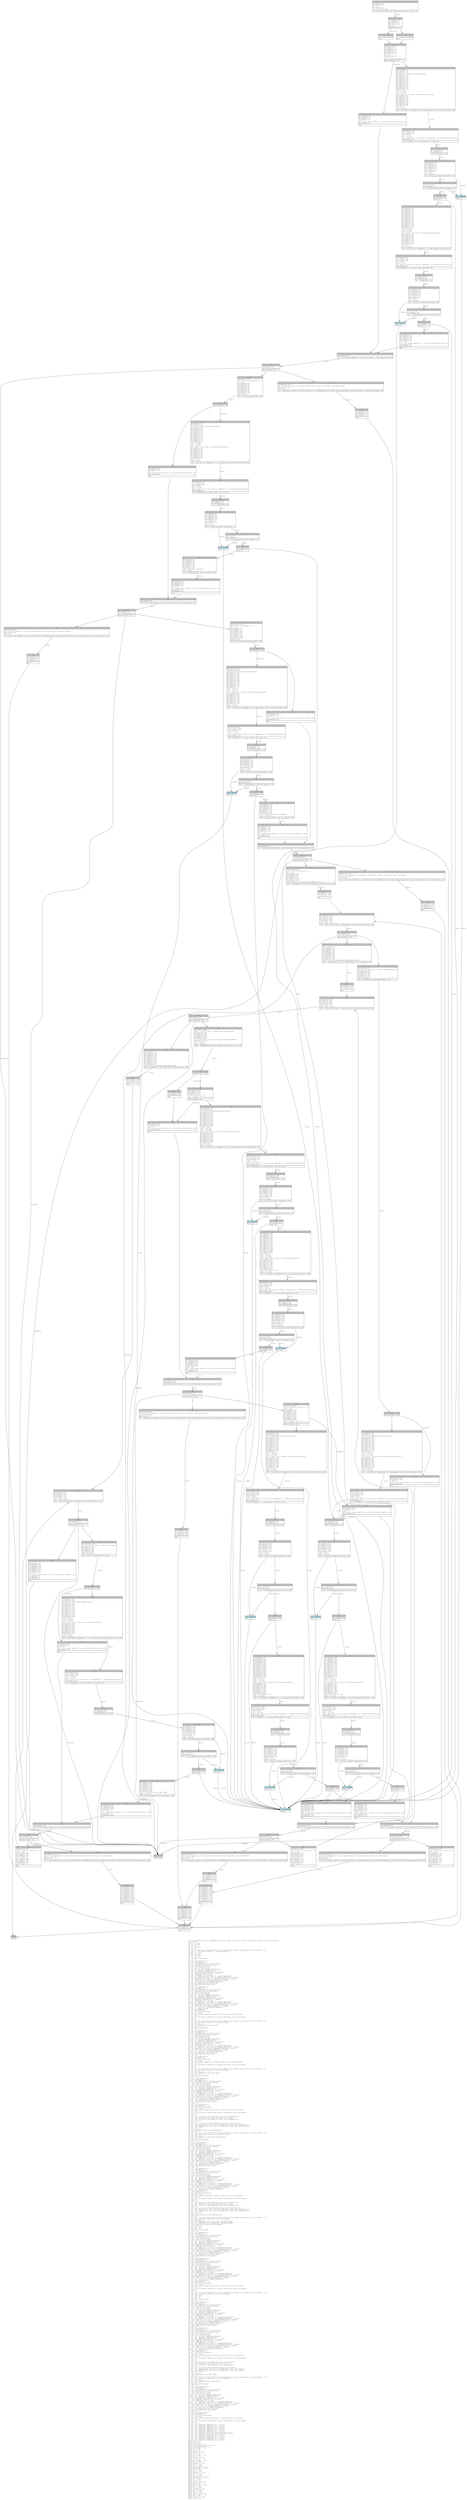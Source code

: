digraph Mir_0_4668 {
    graph [fontname="Courier, monospace"];
    node [fontname="Courier, monospace"];
    edge [fontname="Courier, monospace"];
    label=<fn validate_user_is_idle(_1: &amp;ReErased state::user::User, _2: u64, _3: bool) -&gt; std::result::Result&lt;(), error::ErrorCode&gt;<br align="left"/>let _4: u64;<br align="left"/>let mut _5: u64;<br align="left"/>let mut _6: u64;<br align="left"/>let _7: u64;<br align="left"/>let mut _8: bool;<br align="left"/>let _9: ();<br align="left"/>let mut _10: std::ops::ControlFlow&lt;std::result::Result&lt;std::convert::Infallible, error::ErrorCode&gt;, ()&gt;;<br align="left"/>let mut _11: std::result::Result&lt;(), error::ErrorCode&gt;;<br align="left"/>let mut _12: bool;<br align="left"/>let mut _13: u64;<br align="left"/>let mut _14: u64;<br align="left"/>let mut _15: ();<br align="left"/>let _16: error::ErrorCode;<br align="left"/>let _17: ();<br align="left"/>let mut _18: &amp;ReErased str;<br align="left"/>let _19: &amp;ReErased str;<br align="left"/>let mut _20: &amp;ReErased std::string::String;<br align="left"/>let _21: &amp;ReErased std::string::String;<br align="left"/>let _22: std::string::String;<br align="left"/>let _23: std::string::String;<br align="left"/>let mut _24: std::fmt::Arguments&lt;ReErased&gt;;<br align="left"/>let mut _25: &amp;ReErased [&amp;ReErased str];<br align="left"/>let mut _26: &amp;ReErased [&amp;ReErased str; 2_usize];<br align="left"/>let _27: &amp;ReErased [&amp;ReErased str; 2_usize];<br align="left"/>let _28: [&amp;ReErased str; 2_usize];<br align="left"/>let mut _29: &amp;ReErased [core::fmt::rt::Argument&lt;ReErased&gt;];<br align="left"/>let mut _30: &amp;ReErased [core::fmt::rt::Argument&lt;ReErased&gt;; 1_usize];<br align="left"/>let _31: &amp;ReErased [core::fmt::rt::Argument&lt;ReErased&gt;; 1_usize];<br align="left"/>let _32: [core::fmt::rt::Argument&lt;ReErased&gt;; 1_usize];<br align="left"/>let mut _33: core::fmt::rt::Argument&lt;ReErased&gt;;<br align="left"/>let mut _34: &amp;ReErased error::ErrorCode;<br align="left"/>let _35: &amp;ReErased error::ErrorCode;<br align="left"/>let _36: ();<br align="left"/>let mut _37: &amp;ReErased str;<br align="left"/>let _38: &amp;ReErased str;<br align="left"/>let mut _39: &amp;ReErased std::string::String;<br align="left"/>let _40: &amp;ReErased std::string::String;<br align="left"/>let _41: std::string::String;<br align="left"/>let _42: std::string::String;<br align="left"/>let mut _43: std::fmt::Arguments&lt;ReErased&gt;;<br align="left"/>let mut _44: &amp;ReErased [&amp;ReErased str];<br align="left"/>let mut _45: &amp;ReErased [&amp;ReErased str; 2_usize];<br align="left"/>let _46: &amp;ReErased [&amp;ReErased str; 2_usize];<br align="left"/>let _47: [&amp;ReErased str; 2_usize];<br align="left"/>let mut _48: &amp;ReErased [core::fmt::rt::Argument&lt;ReErased&gt;];<br align="left"/>let mut _49: &amp;ReErased [core::fmt::rt::Argument&lt;ReErased&gt;; 1_usize];<br align="left"/>let _50: &amp;ReErased [core::fmt::rt::Argument&lt;ReErased&gt;; 1_usize];<br align="left"/>let _51: [core::fmt::rt::Argument&lt;ReErased&gt;; 1_usize];<br align="left"/>let mut _52: core::fmt::rt::Argument&lt;ReErased&gt;;<br align="left"/>let mut _53: &amp;ReErased u64;<br align="left"/>let _54: &amp;ReErased u64;<br align="left"/>let mut _55: error::ErrorCode;<br align="left"/>let mut _56: isize;<br align="left"/>let _57: std::result::Result&lt;std::convert::Infallible, error::ErrorCode&gt;;<br align="left"/>let mut _58: !;<br align="left"/>let mut _59: std::result::Result&lt;std::convert::Infallible, error::ErrorCode&gt;;<br align="left"/>let _60: ();<br align="left"/>let _61: ();<br align="left"/>let mut _62: std::ops::ControlFlow&lt;std::result::Result&lt;std::convert::Infallible, error::ErrorCode&gt;, ()&gt;;<br align="left"/>let mut _63: std::result::Result&lt;(), error::ErrorCode&gt;;<br align="left"/>let mut _64: bool;<br align="left"/>let mut _65: &amp;ReErased state::user::User;<br align="left"/>let mut _66: ();<br align="left"/>let _67: error::ErrorCode;<br align="left"/>let _68: ();<br align="left"/>let mut _69: &amp;ReErased str;<br align="left"/>let _70: &amp;ReErased str;<br align="left"/>let mut _71: &amp;ReErased std::string::String;<br align="left"/>let _72: &amp;ReErased std::string::String;<br align="left"/>let _73: std::string::String;<br align="left"/>let _74: std::string::String;<br align="left"/>let mut _75: std::fmt::Arguments&lt;ReErased&gt;;<br align="left"/>let mut _76: &amp;ReErased [&amp;ReErased str];<br align="left"/>let mut _77: &amp;ReErased [&amp;ReErased str; 2_usize];<br align="left"/>let _78: &amp;ReErased [&amp;ReErased str; 2_usize];<br align="left"/>let _79: [&amp;ReErased str; 2_usize];<br align="left"/>let mut _80: &amp;ReErased [core::fmt::rt::Argument&lt;ReErased&gt;];<br align="left"/>let mut _81: &amp;ReErased [core::fmt::rt::Argument&lt;ReErased&gt;; 1_usize];<br align="left"/>let _82: &amp;ReErased [core::fmt::rt::Argument&lt;ReErased&gt;; 1_usize];<br align="left"/>let _83: [core::fmt::rt::Argument&lt;ReErased&gt;; 1_usize];<br align="left"/>let mut _84: core::fmt::rt::Argument&lt;ReErased&gt;;<br align="left"/>let mut _85: &amp;ReErased error::ErrorCode;<br align="left"/>let _86: &amp;ReErased error::ErrorCode;<br align="left"/>let _87: ();<br align="left"/>let mut _88: &amp;ReErased str;<br align="left"/>let _89: &amp;ReErased str;<br align="left"/>let mut _90: error::ErrorCode;<br align="left"/>let mut _91: isize;<br align="left"/>let _92: std::result::Result&lt;std::convert::Infallible, error::ErrorCode&gt;;<br align="left"/>let mut _93: !;<br align="left"/>let mut _94: std::result::Result&lt;std::convert::Infallible, error::ErrorCode&gt;;<br align="left"/>let _95: ();<br align="left"/>let _96: ();<br align="left"/>let mut _97: std::ops::ControlFlow&lt;std::result::Result&lt;std::convert::Infallible, error::ErrorCode&gt;, ()&gt;;<br align="left"/>let mut _98: std::result::Result&lt;(), error::ErrorCode&gt;;<br align="left"/>let mut _99: bool;<br align="left"/>let mut _100: &amp;ReErased state::user::User;<br align="left"/>let mut _101: ();<br align="left"/>let _102: error::ErrorCode;<br align="left"/>let _103: ();<br align="left"/>let mut _104: &amp;ReErased str;<br align="left"/>let _105: &amp;ReErased str;<br align="left"/>let mut _106: &amp;ReErased std::string::String;<br align="left"/>let _107: &amp;ReErased std::string::String;<br align="left"/>let _108: std::string::String;<br align="left"/>let _109: std::string::String;<br align="left"/>let mut _110: std::fmt::Arguments&lt;ReErased&gt;;<br align="left"/>let mut _111: &amp;ReErased [&amp;ReErased str];<br align="left"/>let mut _112: &amp;ReErased [&amp;ReErased str; 2_usize];<br align="left"/>let _113: &amp;ReErased [&amp;ReErased str; 2_usize];<br align="left"/>let _114: [&amp;ReErased str; 2_usize];<br align="left"/>let mut _115: &amp;ReErased [core::fmt::rt::Argument&lt;ReErased&gt;];<br align="left"/>let mut _116: &amp;ReErased [core::fmt::rt::Argument&lt;ReErased&gt;; 1_usize];<br align="left"/>let _117: &amp;ReErased [core::fmt::rt::Argument&lt;ReErased&gt;; 1_usize];<br align="left"/>let _118: [core::fmt::rt::Argument&lt;ReErased&gt;; 1_usize];<br align="left"/>let mut _119: core::fmt::rt::Argument&lt;ReErased&gt;;<br align="left"/>let mut _120: &amp;ReErased error::ErrorCode;<br align="left"/>let _121: &amp;ReErased error::ErrorCode;<br align="left"/>let _122: ();<br align="left"/>let mut _123: &amp;ReErased str;<br align="left"/>let _124: &amp;ReErased str;<br align="left"/>let mut _125: error::ErrorCode;<br align="left"/>let mut _126: isize;<br align="left"/>let _127: std::result::Result&lt;std::convert::Infallible, error::ErrorCode&gt;;<br align="left"/>let mut _128: !;<br align="left"/>let mut _129: std::result::Result&lt;std::convert::Infallible, error::ErrorCode&gt;;<br align="left"/>let _130: ();<br align="left"/>let _131: ();<br align="left"/>let mut _132: std::slice::Iter&lt;ReErased, state::user::PerpPosition&gt;;<br align="left"/>let mut _133: &amp;ReErased [state::user::PerpPosition; 8_usize];<br align="left"/>let mut _134: std::slice::Iter&lt;ReErased, state::user::PerpPosition&gt;;<br align="left"/>let mut _135: ();<br align="left"/>let _136: ();<br align="left"/>let mut _137: std::option::Option&lt;&amp;ReErased state::user::PerpPosition&gt;;<br align="left"/>let mut _138: &amp;ReErased mut std::slice::Iter&lt;ReErased, state::user::PerpPosition&gt;;<br align="left"/>let mut _139: &amp;ReErased mut std::slice::Iter&lt;ReErased, state::user::PerpPosition&gt;;<br align="left"/>let mut _140: isize;<br align="left"/>let mut _141: !;<br align="left"/>let _142: &amp;ReErased state::user::PerpPosition;<br align="left"/>let _143: ();<br align="left"/>let mut _144: std::ops::ControlFlow&lt;std::result::Result&lt;std::convert::Infallible, error::ErrorCode&gt;, ()&gt;;<br align="left"/>let mut _145: std::result::Result&lt;(), error::ErrorCode&gt;;<br align="left"/>let mut _146: bool;<br align="left"/>let mut _147: &amp;ReErased state::user::PerpPosition;<br align="left"/>let mut _148: ();<br align="left"/>let _149: error::ErrorCode;<br align="left"/>let _150: ();<br align="left"/>let mut _151: &amp;ReErased str;<br align="left"/>let _152: &amp;ReErased str;<br align="left"/>let mut _153: &amp;ReErased std::string::String;<br align="left"/>let _154: &amp;ReErased std::string::String;<br align="left"/>let _155: std::string::String;<br align="left"/>let _156: std::string::String;<br align="left"/>let mut _157: std::fmt::Arguments&lt;ReErased&gt;;<br align="left"/>let mut _158: &amp;ReErased [&amp;ReErased str];<br align="left"/>let mut _159: &amp;ReErased [&amp;ReErased str; 2_usize];<br align="left"/>let _160: &amp;ReErased [&amp;ReErased str; 2_usize];<br align="left"/>let _161: [&amp;ReErased str; 2_usize];<br align="left"/>let mut _162: &amp;ReErased [core::fmt::rt::Argument&lt;ReErased&gt;];<br align="left"/>let mut _163: &amp;ReErased [core::fmt::rt::Argument&lt;ReErased&gt;; 1_usize];<br align="left"/>let _164: &amp;ReErased [core::fmt::rt::Argument&lt;ReErased&gt;; 1_usize];<br align="left"/>let _165: [core::fmt::rt::Argument&lt;ReErased&gt;; 1_usize];<br align="left"/>let mut _166: core::fmt::rt::Argument&lt;ReErased&gt;;<br align="left"/>let mut _167: &amp;ReErased error::ErrorCode;<br align="left"/>let _168: &amp;ReErased error::ErrorCode;<br align="left"/>let _169: ();<br align="left"/>let mut _170: &amp;ReErased str;<br align="left"/>let _171: &amp;ReErased str;<br align="left"/>let mut _172: &amp;ReErased std::string::String;<br align="left"/>let _173: &amp;ReErased std::string::String;<br align="left"/>let _174: std::string::String;<br align="left"/>let _175: std::string::String;<br align="left"/>let mut _176: std::fmt::Arguments&lt;ReErased&gt;;<br align="left"/>let mut _177: &amp;ReErased [&amp;ReErased str];<br align="left"/>let mut _178: &amp;ReErased [&amp;ReErased str; 1_usize];<br align="left"/>let _179: &amp;ReErased [&amp;ReErased str; 1_usize];<br align="left"/>let _180: [&amp;ReErased str; 1_usize];<br align="left"/>let mut _181: &amp;ReErased [core::fmt::rt::Argument&lt;ReErased&gt;];<br align="left"/>let mut _182: &amp;ReErased [core::fmt::rt::Argument&lt;ReErased&gt;; 1_usize];<br align="left"/>let _183: &amp;ReErased [core::fmt::rt::Argument&lt;ReErased&gt;; 1_usize];<br align="left"/>let _184: [core::fmt::rt::Argument&lt;ReErased&gt;; 1_usize];<br align="left"/>let mut _185: core::fmt::rt::Argument&lt;ReErased&gt;;<br align="left"/>let mut _186: &amp;ReErased u16;<br align="left"/>let _187: &amp;ReErased u16;<br align="left"/>let mut _188: error::ErrorCode;<br align="left"/>let mut _189: isize;<br align="left"/>let _190: std::result::Result&lt;std::convert::Infallible, error::ErrorCode&gt;;<br align="left"/>let mut _191: !;<br align="left"/>let mut _192: std::result::Result&lt;std::convert::Infallible, error::ErrorCode&gt;;<br align="left"/>let _193: ();<br align="left"/>let _194: ();<br align="left"/>let mut _195: std::slice::Iter&lt;ReErased, state::user::SpotPosition&gt;;<br align="left"/>let mut _196: &amp;ReErased [state::user::SpotPosition; 8_usize];<br align="left"/>let mut _197: std::slice::Iter&lt;ReErased, state::user::SpotPosition&gt;;<br align="left"/>let _198: ();<br align="left"/>let mut _199: std::option::Option&lt;&amp;ReErased state::user::SpotPosition&gt;;<br align="left"/>let mut _200: &amp;ReErased mut std::slice::Iter&lt;ReErased, state::user::SpotPosition&gt;;<br align="left"/>let mut _201: &amp;ReErased mut std::slice::Iter&lt;ReErased, state::user::SpotPosition&gt;;<br align="left"/>let mut _202: isize;<br align="left"/>let mut _203: !;<br align="left"/>let _204: &amp;ReErased state::user::SpotPosition;<br align="left"/>let _205: ();<br align="left"/>let mut _206: std::ops::ControlFlow&lt;std::result::Result&lt;std::convert::Infallible, error::ErrorCode&gt;, ()&gt;;<br align="left"/>let mut _207: std::result::Result&lt;(), error::ErrorCode&gt;;<br align="left"/>let mut _208: bool;<br align="left"/>let mut _209: &amp;ReErased state::spot_market::SpotBalanceType;<br align="left"/>let mut _210: &amp;ReErased state::spot_market::SpotBalanceType;<br align="left"/>let _211: state::spot_market::SpotBalanceType;<br align="left"/>let mut _212: bool;<br align="left"/>let mut _213: u64;<br align="left"/>let mut _214: ();<br align="left"/>let _215: error::ErrorCode;<br align="left"/>let _216: ();<br align="left"/>let mut _217: &amp;ReErased str;<br align="left"/>let _218: &amp;ReErased str;<br align="left"/>let mut _219: &amp;ReErased std::string::String;<br align="left"/>let _220: &amp;ReErased std::string::String;<br align="left"/>let _221: std::string::String;<br align="left"/>let _222: std::string::String;<br align="left"/>let mut _223: std::fmt::Arguments&lt;ReErased&gt;;<br align="left"/>let mut _224: &amp;ReErased [&amp;ReErased str];<br align="left"/>let mut _225: &amp;ReErased [&amp;ReErased str; 2_usize];<br align="left"/>let _226: &amp;ReErased [&amp;ReErased str; 2_usize];<br align="left"/>let _227: [&amp;ReErased str; 2_usize];<br align="left"/>let mut _228: &amp;ReErased [core::fmt::rt::Argument&lt;ReErased&gt;];<br align="left"/>let mut _229: &amp;ReErased [core::fmt::rt::Argument&lt;ReErased&gt;; 1_usize];<br align="left"/>let _230: &amp;ReErased [core::fmt::rt::Argument&lt;ReErased&gt;; 1_usize];<br align="left"/>let _231: [core::fmt::rt::Argument&lt;ReErased&gt;; 1_usize];<br align="left"/>let mut _232: core::fmt::rt::Argument&lt;ReErased&gt;;<br align="left"/>let mut _233: &amp;ReErased error::ErrorCode;<br align="left"/>let _234: &amp;ReErased error::ErrorCode;<br align="left"/>let _235: ();<br align="left"/>let mut _236: &amp;ReErased str;<br align="left"/>let _237: &amp;ReErased str;<br align="left"/>let mut _238: &amp;ReErased std::string::String;<br align="left"/>let _239: &amp;ReErased std::string::String;<br align="left"/>let _240: std::string::String;<br align="left"/>let _241: std::string::String;<br align="left"/>let mut _242: std::fmt::Arguments&lt;ReErased&gt;;<br align="left"/>let mut _243: &amp;ReErased [&amp;ReErased str];<br align="left"/>let mut _244: &amp;ReErased [&amp;ReErased str; 1_usize];<br align="left"/>let _245: &amp;ReErased [&amp;ReErased str; 1_usize];<br align="left"/>let _246: [&amp;ReErased str; 1_usize];<br align="left"/>let mut _247: &amp;ReErased [core::fmt::rt::Argument&lt;ReErased&gt;];<br align="left"/>let mut _248: &amp;ReErased [core::fmt::rt::Argument&lt;ReErased&gt;; 1_usize];<br align="left"/>let _249: &amp;ReErased [core::fmt::rt::Argument&lt;ReErased&gt;; 1_usize];<br align="left"/>let _250: [core::fmt::rt::Argument&lt;ReErased&gt;; 1_usize];<br align="left"/>let mut _251: core::fmt::rt::Argument&lt;ReErased&gt;;<br align="left"/>let mut _252: &amp;ReErased u16;<br align="left"/>let _253: &amp;ReErased u16;<br align="left"/>let mut _254: error::ErrorCode;<br align="left"/>let mut _255: isize;<br align="left"/>let _256: std::result::Result&lt;std::convert::Infallible, error::ErrorCode&gt;;<br align="left"/>let mut _257: !;<br align="left"/>let mut _258: std::result::Result&lt;std::convert::Infallible, error::ErrorCode&gt;;<br align="left"/>let _259: ();<br align="left"/>let _260: ();<br align="left"/>let mut _261: std::ops::ControlFlow&lt;std::result::Result&lt;std::convert::Infallible, error::ErrorCode&gt;, ()&gt;;<br align="left"/>let mut _262: std::result::Result&lt;(), error::ErrorCode&gt;;<br align="left"/>let mut _263: bool;<br align="left"/>let mut _264: u8;<br align="left"/>let mut _265: ();<br align="left"/>let _266: error::ErrorCode;<br align="left"/>let _267: ();<br align="left"/>let mut _268: &amp;ReErased str;<br align="left"/>let _269: &amp;ReErased str;<br align="left"/>let mut _270: &amp;ReErased std::string::String;<br align="left"/>let _271: &amp;ReErased std::string::String;<br align="left"/>let _272: std::string::String;<br align="left"/>let _273: std::string::String;<br align="left"/>let mut _274: std::fmt::Arguments&lt;ReErased&gt;;<br align="left"/>let mut _275: &amp;ReErased [&amp;ReErased str];<br align="left"/>let mut _276: &amp;ReErased [&amp;ReErased str; 2_usize];<br align="left"/>let _277: &amp;ReErased [&amp;ReErased str; 2_usize];<br align="left"/>let _278: [&amp;ReErased str; 2_usize];<br align="left"/>let mut _279: &amp;ReErased [core::fmt::rt::Argument&lt;ReErased&gt;];<br align="left"/>let mut _280: &amp;ReErased [core::fmt::rt::Argument&lt;ReErased&gt;; 1_usize];<br align="left"/>let _281: &amp;ReErased [core::fmt::rt::Argument&lt;ReErased&gt;; 1_usize];<br align="left"/>let _282: [core::fmt::rt::Argument&lt;ReErased&gt;; 1_usize];<br align="left"/>let mut _283: core::fmt::rt::Argument&lt;ReErased&gt;;<br align="left"/>let mut _284: &amp;ReErased error::ErrorCode;<br align="left"/>let _285: &amp;ReErased error::ErrorCode;<br align="left"/>let _286: ();<br align="left"/>let mut _287: &amp;ReErased str;<br align="left"/>let _288: &amp;ReErased str;<br align="left"/>let mut _289: &amp;ReErased std::string::String;<br align="left"/>let _290: &amp;ReErased std::string::String;<br align="left"/>let _291: std::string::String;<br align="left"/>let _292: std::string::String;<br align="left"/>let mut _293: std::fmt::Arguments&lt;ReErased&gt;;<br align="left"/>let mut _294: &amp;ReErased [&amp;ReErased str];<br align="left"/>let mut _295: &amp;ReErased [&amp;ReErased str; 1_usize];<br align="left"/>let _296: &amp;ReErased [&amp;ReErased str; 1_usize];<br align="left"/>let _297: [&amp;ReErased str; 1_usize];<br align="left"/>let mut _298: &amp;ReErased [core::fmt::rt::Argument&lt;ReErased&gt;];<br align="left"/>let mut _299: &amp;ReErased [core::fmt::rt::Argument&lt;ReErased&gt;; 1_usize];<br align="left"/>let _300: &amp;ReErased [core::fmt::rt::Argument&lt;ReErased&gt;; 1_usize];<br align="left"/>let _301: [core::fmt::rt::Argument&lt;ReErased&gt;; 1_usize];<br align="left"/>let mut _302: core::fmt::rt::Argument&lt;ReErased&gt;;<br align="left"/>let mut _303: &amp;ReErased u16;<br align="left"/>let _304: &amp;ReErased u16;<br align="left"/>let mut _305: error::ErrorCode;<br align="left"/>let mut _306: isize;<br align="left"/>let _307: std::result::Result&lt;std::convert::Infallible, error::ErrorCode&gt;;<br align="left"/>let mut _308: !;<br align="left"/>let mut _309: std::result::Result&lt;std::convert::Infallible, error::ErrorCode&gt;;<br align="left"/>let _310: ();<br align="left"/>let _311: ();<br align="left"/>let mut _312: std::slice::Iter&lt;ReErased, state::user::Order&gt;;<br align="left"/>let mut _313: &amp;ReErased [state::user::Order; 32_usize];<br align="left"/>let mut _314: std::slice::Iter&lt;ReErased, state::user::Order&gt;;<br align="left"/>let _315: ();<br align="left"/>let mut _316: std::option::Option&lt;&amp;ReErased state::user::Order&gt;;<br align="left"/>let mut _317: &amp;ReErased mut std::slice::Iter&lt;ReErased, state::user::Order&gt;;<br align="left"/>let mut _318: &amp;ReErased mut std::slice::Iter&lt;ReErased, state::user::Order&gt;;<br align="left"/>let mut _319: isize;<br align="left"/>let mut _320: !;<br align="left"/>let _321: &amp;ReErased state::user::Order;<br align="left"/>let _322: ();<br align="left"/>let mut _323: std::ops::ControlFlow&lt;std::result::Result&lt;std::convert::Infallible, error::ErrorCode&gt;, ()&gt;;<br align="left"/>let mut _324: std::result::Result&lt;(), error::ErrorCode&gt;;<br align="left"/>let mut _325: bool;<br align="left"/>let mut _326: &amp;ReErased state::user::Order;<br align="left"/>let mut _327: ();<br align="left"/>let _328: error::ErrorCode;<br align="left"/>let _329: ();<br align="left"/>let mut _330: &amp;ReErased str;<br align="left"/>let _331: &amp;ReErased str;<br align="left"/>let mut _332: &amp;ReErased std::string::String;<br align="left"/>let _333: &amp;ReErased std::string::String;<br align="left"/>let _334: std::string::String;<br align="left"/>let _335: std::string::String;<br align="left"/>let mut _336: std::fmt::Arguments&lt;ReErased&gt;;<br align="left"/>let mut _337: &amp;ReErased [&amp;ReErased str];<br align="left"/>let mut _338: &amp;ReErased [&amp;ReErased str; 2_usize];<br align="left"/>let _339: &amp;ReErased [&amp;ReErased str; 2_usize];<br align="left"/>let _340: [&amp;ReErased str; 2_usize];<br align="left"/>let mut _341: &amp;ReErased [core::fmt::rt::Argument&lt;ReErased&gt;];<br align="left"/>let mut _342: &amp;ReErased [core::fmt::rt::Argument&lt;ReErased&gt;; 1_usize];<br align="left"/>let _343: &amp;ReErased [core::fmt::rt::Argument&lt;ReErased&gt;; 1_usize];<br align="left"/>let _344: [core::fmt::rt::Argument&lt;ReErased&gt;; 1_usize];<br align="left"/>let mut _345: core::fmt::rt::Argument&lt;ReErased&gt;;<br align="left"/>let mut _346: &amp;ReErased error::ErrorCode;<br align="left"/>let _347: &amp;ReErased error::ErrorCode;<br align="left"/>let _348: ();<br align="left"/>let mut _349: &amp;ReErased str;<br align="left"/>let _350: &amp;ReErased str;<br align="left"/>let mut _351: error::ErrorCode;<br align="left"/>let mut _352: isize;<br align="left"/>let _353: std::result::Result&lt;std::convert::Infallible, error::ErrorCode&gt;;<br align="left"/>let mut _354: !;<br align="left"/>let mut _355: std::result::Result&lt;std::convert::Infallible, error::ErrorCode&gt;;<br align="left"/>let _356: ();<br align="left"/>let mut _357: ();<br align="left"/>let mut _358: &amp;ReErased [&amp;ReErased str; 1_usize];<br align="left"/>let mut _359: &amp;ReErased [&amp;ReErased str; 2_usize];<br align="left"/>let mut _360: &amp;ReErased [&amp;ReErased str; 1_usize];<br align="left"/>let mut _361: &amp;ReErased [&amp;ReErased str; 2_usize];<br align="left"/>let mut _362: &amp;ReErased [&amp;ReErased str; 1_usize];<br align="left"/>let mut _363: &amp;ReErased [&amp;ReErased str; 2_usize];<br align="left"/>let mut _364: &amp;ReErased state::spot_market::SpotBalanceType;<br align="left"/>let mut _365: &amp;ReErased [&amp;ReErased str; 2_usize];<br align="left"/>let mut _366: &amp;ReErased [&amp;ReErased str; 2_usize];<br align="left"/>let mut _367: &amp;ReErased [&amp;ReErased str; 2_usize];<br align="left"/>let mut _368: &amp;ReErased [&amp;ReErased str; 2_usize];<br align="left"/>let mut _369: &amp;ReErased [&amp;ReErased str; 2_usize];<br align="left"/>debug user =&gt; _1;<br align="left"/>debug slot =&gt; _2;<br align="left"/>debug accelerated =&gt; _3;<br align="left"/>debug slots_since_last_active =&gt; _4;<br align="left"/>debug slots_before_idle =&gt; _7;<br align="left"/>debug error_code =&gt; _16;<br align="left"/>debug res =&gt; _23;<br align="left"/>debug res =&gt; _42;<br align="left"/>debug residual =&gt; _57;<br align="left"/>debug val =&gt; _60;<br align="left"/>debug error_code =&gt; _67;<br align="left"/>debug res =&gt; _74;<br align="left"/>debug residual =&gt; _92;<br align="left"/>debug val =&gt; _95;<br align="left"/>debug error_code =&gt; _102;<br align="left"/>debug res =&gt; _109;<br align="left"/>debug residual =&gt; _127;<br align="left"/>debug val =&gt; _130;<br align="left"/>debug iter =&gt; _134;<br align="left"/>debug perp_position =&gt; _142;<br align="left"/>debug error_code =&gt; _149;<br align="left"/>debug res =&gt; _156;<br align="left"/>debug res =&gt; _175;<br align="left"/>debug residual =&gt; _190;<br align="left"/>debug val =&gt; _193;<br align="left"/>debug iter =&gt; _197;<br align="left"/>debug spot_position =&gt; _204;<br align="left"/>debug error_code =&gt; _215;<br align="left"/>debug res =&gt; _222;<br align="left"/>debug res =&gt; _241;<br align="left"/>debug residual =&gt; _256;<br align="left"/>debug val =&gt; _259;<br align="left"/>debug error_code =&gt; _266;<br align="left"/>debug res =&gt; _273;<br align="left"/>debug res =&gt; _292;<br align="left"/>debug residual =&gt; _307;<br align="left"/>debug val =&gt; _310;<br align="left"/>debug iter =&gt; _314;<br align="left"/>debug order =&gt; _321;<br align="left"/>debug error_code =&gt; _328;<br align="left"/>debug res =&gt; _335;<br align="left"/>debug residual =&gt; _353;<br align="left"/>debug val =&gt; _356;<br align="left"/>>;
    bb0__0_4668 [shape="none", label=<<table border="0" cellborder="1" cellspacing="0"><tr><td bgcolor="gray" align="center" colspan="1">0</td></tr><tr><td align="left" balign="left">StorageLive(_4)<br/>StorageLive(_5)<br/>_5 = _2<br/>StorageLive(_6)<br/>_6 = ((*_1).14: u64)<br/></td></tr><tr><td align="left">_4 = core::num::&lt;impl u64&gt;::saturating_sub(move _5, move _6)</td></tr></table>>];
    bb1__0_4668 [shape="none", label=<<table border="0" cellborder="1" cellspacing="0"><tr><td bgcolor="gray" align="center" colspan="1">1</td></tr><tr><td align="left" balign="left">StorageDead(_6)<br/>StorageDead(_5)<br/>StorageLive(_7)<br/>StorageLive(_8)<br/>_8 = _3<br/></td></tr><tr><td align="left">switchInt(move _8)</td></tr></table>>];
    bb2__0_4668 [shape="none", label=<<table border="0" cellborder="1" cellspacing="0"><tr><td bgcolor="gray" align="center" colspan="1">2</td></tr><tr><td align="left" balign="left">_7 = const 9000_u64<br/></td></tr><tr><td align="left">goto</td></tr></table>>];
    bb3__0_4668 [shape="none", label=<<table border="0" cellborder="1" cellspacing="0"><tr><td bgcolor="gray" align="center" colspan="1">3</td></tr><tr><td align="left" balign="left">_7 = const 1512000_u64<br/></td></tr><tr><td align="left">goto</td></tr></table>>];
    bb4__0_4668 [shape="none", label=<<table border="0" cellborder="1" cellspacing="0"><tr><td bgcolor="gray" align="center" colspan="1">4</td></tr><tr><td align="left" balign="left">StorageDead(_8)<br/>StorageLive(_9)<br/>StorageLive(_10)<br/>StorageLive(_11)<br/>StorageLive(_12)<br/>StorageLive(_13)<br/>_13 = _4<br/>StorageLive(_14)<br/>_14 = _7<br/>_12 = Ge(move _13, move _14)<br/></td></tr><tr><td align="left">switchInt(move _12)</td></tr></table>>];
    bb5__0_4668 [shape="none", label=<<table border="0" cellborder="1" cellspacing="0"><tr><td bgcolor="gray" align="center" colspan="1">5</td></tr><tr><td align="left" balign="left">StorageDead(_14)<br/>StorageDead(_13)<br/>StorageLive(_15)<br/>_15 = ()<br/>_11 = std::result::Result::&lt;(), error::ErrorCode&gt;::Ok(move _15)<br/>StorageDead(_15)<br/></td></tr><tr><td align="left">goto</td></tr></table>>];
    bb6__0_4668 [shape="none", label=<<table border="0" cellborder="1" cellspacing="0"><tr><td bgcolor="gray" align="center" colspan="1">6</td></tr><tr><td align="left" balign="left">StorageDead(_14)<br/>StorageDead(_13)<br/>StorageLive(_16)<br/>_16 = error::ErrorCode::UserNotInactive<br/>StorageLive(_17)<br/>StorageLive(_18)<br/>StorageLive(_19)<br/>StorageLive(_20)<br/>StorageLive(_21)<br/>StorageLive(_22)<br/>StorageLive(_23)<br/>StorageLive(_24)<br/>StorageLive(_25)<br/>StorageLive(_26)<br/>StorageLive(_27)<br/>_369 = const _<br/>_27 = &amp;(*_369)<br/>_26 = &amp;(*_27)<br/>_25 = move _26 as &amp;[&amp;str] (PointerCoercion(Unsize))<br/>StorageDead(_26)<br/>StorageLive(_29)<br/>StorageLive(_30)<br/>StorageLive(_31)<br/>StorageLive(_32)<br/>StorageLive(_33)<br/>StorageLive(_34)<br/>StorageLive(_35)<br/>_35 = &amp;_16<br/>_34 = &amp;(*_35)<br/></td></tr><tr><td align="left">_33 = core::fmt::rt::Argument::&lt;'_&gt;::new_display::&lt;error::ErrorCode&gt;(move _34)</td></tr></table>>];
    bb7__0_4668 [shape="none", label=<<table border="0" cellborder="1" cellspacing="0"><tr><td bgcolor="gray" align="center" colspan="1">7</td></tr><tr><td align="left" balign="left">StorageDead(_34)<br/>_32 = [move _33]<br/>StorageDead(_33)<br/>_31 = &amp;_32<br/>_30 = &amp;(*_31)<br/>_29 = move _30 as &amp;[core::fmt::rt::Argument&lt;'_&gt;] (PointerCoercion(Unsize))<br/>StorageDead(_30)<br/></td></tr><tr><td align="left">_24 = Arguments::&lt;'_&gt;::new_v1(move _25, move _29)</td></tr></table>>];
    bb8__0_4668 [shape="none", label=<<table border="0" cellborder="1" cellspacing="0"><tr><td bgcolor="gray" align="center" colspan="1">8</td></tr><tr><td align="left" balign="left">StorageDead(_29)<br/>StorageDead(_25)<br/></td></tr><tr><td align="left">_23 = format(move _24)</td></tr></table>>];
    bb9__0_4668 [shape="none", label=<<table border="0" cellborder="1" cellspacing="0"><tr><td bgcolor="gray" align="center" colspan="1">9</td></tr><tr><td align="left" balign="left">StorageDead(_24)<br/>StorageDead(_35)<br/>StorageDead(_32)<br/>StorageDead(_31)<br/>StorageDead(_27)<br/>_22 = move _23<br/>StorageDead(_23)<br/>_21 = &amp;_22<br/>_20 = &amp;(*_21)<br/></td></tr><tr><td align="left">_19 = &lt;String as Deref&gt;::deref(move _20)</td></tr></table>>];
    bb10__0_4668 [shape="none", label=<<table border="0" cellborder="1" cellspacing="0"><tr><td bgcolor="gray" align="center" colspan="1">10</td></tr><tr><td align="left" balign="left">_18 = &amp;(*_19)<br/>StorageDead(_20)<br/></td></tr><tr><td align="left">_17 = solana_program::log::sol_log(move _18)</td></tr></table>>];
    bb11__0_4668 [shape="none", label=<<table border="0" cellborder="1" cellspacing="0"><tr><td bgcolor="gray" align="center" colspan="1">11</td></tr><tr><td align="left" balign="left">StorageDead(_18)<br/></td></tr><tr><td align="left">drop(_22)</td></tr></table>>];
    bb12__0_4668 [shape="none", label=<<table border="0" cellborder="1" cellspacing="0"><tr><td bgcolor="gray" align="center" colspan="1">12</td></tr><tr><td align="left" balign="left">StorageDead(_22)<br/>StorageDead(_21)<br/>StorageDead(_19)<br/>StorageDead(_17)<br/>StorageLive(_36)<br/>StorageLive(_37)<br/>StorageLive(_38)<br/>StorageLive(_39)<br/>StorageLive(_40)<br/>StorageLive(_41)<br/>StorageLive(_42)<br/>StorageLive(_43)<br/>StorageLive(_44)<br/>StorageLive(_45)<br/>StorageLive(_46)<br/>_368 = const _<br/>_46 = &amp;(*_368)<br/>_45 = &amp;(*_46)<br/>_44 = move _45 as &amp;[&amp;str] (PointerCoercion(Unsize))<br/>StorageDead(_45)<br/>StorageLive(_48)<br/>StorageLive(_49)<br/>StorageLive(_50)<br/>StorageLive(_51)<br/>StorageLive(_52)<br/>StorageLive(_53)<br/>StorageLive(_54)<br/>_54 = &amp;_4<br/>_53 = &amp;(*_54)<br/></td></tr><tr><td align="left">_52 = core::fmt::rt::Argument::&lt;'_&gt;::new_display::&lt;u64&gt;(move _53)</td></tr></table>>];
    bb13__0_4668 [shape="none", label=<<table border="0" cellborder="1" cellspacing="0"><tr><td bgcolor="gray" align="center" colspan="1">13</td></tr><tr><td align="left" balign="left">StorageDead(_53)<br/>_51 = [move _52]<br/>StorageDead(_52)<br/>_50 = &amp;_51<br/>_49 = &amp;(*_50)<br/>_48 = move _49 as &amp;[core::fmt::rt::Argument&lt;'_&gt;] (PointerCoercion(Unsize))<br/>StorageDead(_49)<br/></td></tr><tr><td align="left">_43 = Arguments::&lt;'_&gt;::new_v1(move _44, move _48)</td></tr></table>>];
    bb14__0_4668 [shape="none", label=<<table border="0" cellborder="1" cellspacing="0"><tr><td bgcolor="gray" align="center" colspan="1">14</td></tr><tr><td align="left" balign="left">StorageDead(_48)<br/>StorageDead(_44)<br/></td></tr><tr><td align="left">_42 = format(move _43)</td></tr></table>>];
    bb15__0_4668 [shape="none", label=<<table border="0" cellborder="1" cellspacing="0"><tr><td bgcolor="gray" align="center" colspan="1">15</td></tr><tr><td align="left" balign="left">StorageDead(_43)<br/>StorageDead(_54)<br/>StorageDead(_51)<br/>StorageDead(_50)<br/>StorageDead(_46)<br/>_41 = move _42<br/>StorageDead(_42)<br/>_40 = &amp;_41<br/>_39 = &amp;(*_40)<br/></td></tr><tr><td align="left">_38 = &lt;String as Deref&gt;::deref(move _39)</td></tr></table>>];
    bb16__0_4668 [shape="none", label=<<table border="0" cellborder="1" cellspacing="0"><tr><td bgcolor="gray" align="center" colspan="1">16</td></tr><tr><td align="left" balign="left">_37 = &amp;(*_38)<br/>StorageDead(_39)<br/></td></tr><tr><td align="left">_36 = solana_program::log::sol_log(move _37)</td></tr></table>>];
    bb17__0_4668 [shape="none", label=<<table border="0" cellborder="1" cellspacing="0"><tr><td bgcolor="gray" align="center" colspan="1">17</td></tr><tr><td align="left" balign="left">StorageDead(_37)<br/></td></tr><tr><td align="left">drop(_41)</td></tr></table>>];
    bb18__0_4668 [shape="none", label=<<table border="0" cellborder="1" cellspacing="0"><tr><td bgcolor="gray" align="center" colspan="1">18</td></tr><tr><td align="left" balign="left">StorageDead(_41)<br/>StorageDead(_40)<br/>StorageDead(_38)<br/>StorageDead(_36)<br/>StorageLive(_55)<br/>_55 = _16<br/>_11 = std::result::Result::&lt;(), error::ErrorCode&gt;::Err(move _55)<br/>StorageDead(_55)<br/>StorageDead(_16)<br/></td></tr><tr><td align="left">goto</td></tr></table>>];
    bb19__0_4668 [shape="none", label=<<table border="0" cellborder="1" cellspacing="0"><tr><td bgcolor="gray" align="center" colspan="1">19</td></tr><tr><td align="left" balign="left">StorageDead(_12)<br/></td></tr><tr><td align="left">_10 = &lt;std::result::Result&lt;(), error::ErrorCode&gt; as Try&gt;::branch(move _11)</td></tr></table>>];
    bb20__0_4668 [shape="none", label=<<table border="0" cellborder="1" cellspacing="0"><tr><td bgcolor="gray" align="center" colspan="1">20</td></tr><tr><td align="left" balign="left">StorageDead(_11)<br/>_56 = discriminant(_10)<br/></td></tr><tr><td align="left">switchInt(move _56)</td></tr></table>>];
    bb21__0_4668 [shape="none", label=<<table border="0" cellborder="1" cellspacing="0"><tr><td bgcolor="gray" align="center" colspan="1">21</td></tr><tr><td align="left" balign="left">StorageLive(_60)<br/>_60 = ((_10 as Continue).0: ())<br/>_9 = _60<br/>StorageDead(_60)<br/>StorageDead(_10)<br/>StorageDead(_9)<br/>StorageLive(_61)<br/>StorageLive(_62)<br/>StorageLive(_63)<br/>StorageLive(_64)<br/>StorageLive(_65)<br/>_65 = &amp;(*_1)<br/></td></tr><tr><td align="left">_64 = User::is_bankrupt(move _65)</td></tr></table>>];
    bb22__0_4668 [shape="none", label=<<table border="0" cellborder="1" cellspacing="0"><tr><td bgcolor="gray" align="center" colspan="1">22</td></tr><tr><td align="left">unreachable</td></tr></table>>];
    bb23__0_4668 [shape="none", label=<<table border="0" cellborder="1" cellspacing="0"><tr><td bgcolor="gray" align="center" colspan="1">23</td></tr><tr><td align="left" balign="left">StorageLive(_57)<br/>_57 = ((_10 as Break).0: std::result::Result&lt;std::convert::Infallible, error::ErrorCode&gt;)<br/>StorageLive(_59)<br/>_59 = _57<br/></td></tr><tr><td align="left">_0 = &lt;std::result::Result&lt;(), error::ErrorCode&gt; as FromResidual&lt;std::result::Result&lt;Infallible, error::ErrorCode&gt;&gt;&gt;::from_residual(move _59)</td></tr></table>>];
    bb24__0_4668 [shape="none", label=<<table border="0" cellborder="1" cellspacing="0"><tr><td bgcolor="gray" align="center" colspan="1">24</td></tr><tr><td align="left" balign="left">StorageDead(_59)<br/>StorageDead(_57)<br/>StorageDead(_10)<br/>StorageDead(_9)<br/></td></tr><tr><td align="left">goto</td></tr></table>>];
    bb25__0_4668 [shape="none", label=<<table border="0" cellborder="1" cellspacing="0"><tr><td bgcolor="gray" align="center" colspan="1">25</td></tr><tr><td align="left">switchInt(move _64)</td></tr></table>>];
    bb26__0_4668 [shape="none", label=<<table border="0" cellborder="1" cellspacing="0"><tr><td bgcolor="gray" align="center" colspan="1">26</td></tr><tr><td align="left" balign="left">StorageDead(_65)<br/>StorageLive(_67)<br/>_67 = error::ErrorCode::UserNotInactive<br/>StorageLive(_68)<br/>StorageLive(_69)<br/>StorageLive(_70)<br/>StorageLive(_71)<br/>StorageLive(_72)<br/>StorageLive(_73)<br/>StorageLive(_74)<br/>StorageLive(_75)<br/>StorageLive(_76)<br/>StorageLive(_77)<br/>StorageLive(_78)<br/>_367 = const _<br/>_78 = &amp;(*_367)<br/>_77 = &amp;(*_78)<br/>_76 = move _77 as &amp;[&amp;str] (PointerCoercion(Unsize))<br/>StorageDead(_77)<br/>StorageLive(_80)<br/>StorageLive(_81)<br/>StorageLive(_82)<br/>StorageLive(_83)<br/>StorageLive(_84)<br/>StorageLive(_85)<br/>StorageLive(_86)<br/>_86 = &amp;_67<br/>_85 = &amp;(*_86)<br/></td></tr><tr><td align="left">_84 = core::fmt::rt::Argument::&lt;'_&gt;::new_display::&lt;error::ErrorCode&gt;(move _85)</td></tr></table>>];
    bb27__0_4668 [shape="none", label=<<table border="0" cellborder="1" cellspacing="0"><tr><td bgcolor="gray" align="center" colspan="1">27</td></tr><tr><td align="left" balign="left">StorageDead(_65)<br/>StorageLive(_66)<br/>_66 = ()<br/>_63 = std::result::Result::&lt;(), error::ErrorCode&gt;::Ok(move _66)<br/>StorageDead(_66)<br/></td></tr><tr><td align="left">goto</td></tr></table>>];
    bb28__0_4668 [shape="none", label=<<table border="0" cellborder="1" cellspacing="0"><tr><td bgcolor="gray" align="center" colspan="1">28</td></tr><tr><td align="left" balign="left">StorageDead(_85)<br/>_83 = [move _84]<br/>StorageDead(_84)<br/>_82 = &amp;_83<br/>_81 = &amp;(*_82)<br/>_80 = move _81 as &amp;[core::fmt::rt::Argument&lt;'_&gt;] (PointerCoercion(Unsize))<br/>StorageDead(_81)<br/></td></tr><tr><td align="left">_75 = Arguments::&lt;'_&gt;::new_v1(move _76, move _80)</td></tr></table>>];
    bb29__0_4668 [shape="none", label=<<table border="0" cellborder="1" cellspacing="0"><tr><td bgcolor="gray" align="center" colspan="1">29</td></tr><tr><td align="left" balign="left">StorageDead(_80)<br/>StorageDead(_76)<br/></td></tr><tr><td align="left">_74 = format(move _75)</td></tr></table>>];
    bb30__0_4668 [shape="none", label=<<table border="0" cellborder="1" cellspacing="0"><tr><td bgcolor="gray" align="center" colspan="1">30</td></tr><tr><td align="left" balign="left">StorageDead(_75)<br/>StorageDead(_86)<br/>StorageDead(_83)<br/>StorageDead(_82)<br/>StorageDead(_78)<br/>_73 = move _74<br/>StorageDead(_74)<br/>_72 = &amp;_73<br/>_71 = &amp;(*_72)<br/></td></tr><tr><td align="left">_70 = &lt;String as Deref&gt;::deref(move _71)</td></tr></table>>];
    bb31__0_4668 [shape="none", label=<<table border="0" cellborder="1" cellspacing="0"><tr><td bgcolor="gray" align="center" colspan="1">31</td></tr><tr><td align="left" balign="left">_69 = &amp;(*_70)<br/>StorageDead(_71)<br/></td></tr><tr><td align="left">_68 = solana_program::log::sol_log(move _69)</td></tr></table>>];
    bb32__0_4668 [shape="none", label=<<table border="0" cellborder="1" cellspacing="0"><tr><td bgcolor="gray" align="center" colspan="1">32</td></tr><tr><td align="left" balign="left">StorageDead(_69)<br/></td></tr><tr><td align="left">drop(_73)</td></tr></table>>];
    bb33__0_4668 [shape="none", label=<<table border="0" cellborder="1" cellspacing="0"><tr><td bgcolor="gray" align="center" colspan="1">33</td></tr><tr><td align="left" balign="left">StorageDead(_73)<br/>StorageDead(_72)<br/>StorageDead(_70)<br/>StorageDead(_68)<br/>StorageLive(_87)<br/>StorageLive(_88)<br/>StorageLive(_89)<br/>_89 = const &quot;user bankrupt&quot;<br/>_88 = &amp;(*_89)<br/></td></tr><tr><td align="left">_87 = solana_program::log::sol_log(move _88)</td></tr></table>>];
    bb34__0_4668 [shape="none", label=<<table border="0" cellborder="1" cellspacing="0"><tr><td bgcolor="gray" align="center" colspan="1">34</td></tr><tr><td align="left" balign="left">StorageDead(_88)<br/>StorageDead(_89)<br/>StorageDead(_87)<br/>StorageLive(_90)<br/>_90 = _67<br/>_63 = std::result::Result::&lt;(), error::ErrorCode&gt;::Err(move _90)<br/>StorageDead(_90)<br/>StorageDead(_67)<br/></td></tr><tr><td align="left">goto</td></tr></table>>];
    bb35__0_4668 [shape="none", label=<<table border="0" cellborder="1" cellspacing="0"><tr><td bgcolor="gray" align="center" colspan="1">35</td></tr><tr><td align="left" balign="left">StorageDead(_64)<br/></td></tr><tr><td align="left">_62 = &lt;std::result::Result&lt;(), error::ErrorCode&gt; as Try&gt;::branch(move _63)</td></tr></table>>];
    bb36__0_4668 [shape="none", label=<<table border="0" cellborder="1" cellspacing="0"><tr><td bgcolor="gray" align="center" colspan="1">36</td></tr><tr><td align="left" balign="left">StorageDead(_63)<br/>_91 = discriminant(_62)<br/></td></tr><tr><td align="left">switchInt(move _91)</td></tr></table>>];
    bb37__0_4668 [shape="none", label=<<table border="0" cellborder="1" cellspacing="0"><tr><td bgcolor="gray" align="center" colspan="1">37</td></tr><tr><td align="left" balign="left">StorageLive(_95)<br/>_95 = ((_62 as Continue).0: ())<br/>_61 = _95<br/>StorageDead(_95)<br/>StorageDead(_62)<br/>StorageDead(_61)<br/>StorageLive(_96)<br/>StorageLive(_97)<br/>StorageLive(_98)<br/>StorageLive(_99)<br/>StorageLive(_100)<br/>_100 = &amp;(*_1)<br/></td></tr><tr><td align="left">_99 = User::is_being_liquidated(move _100)</td></tr></table>>];
    bb38__0_4668 [shape="none", label=<<table border="0" cellborder="1" cellspacing="0"><tr><td bgcolor="gray" align="center" colspan="1">38</td></tr><tr><td align="left" balign="left">StorageLive(_92)<br/>_92 = ((_62 as Break).0: std::result::Result&lt;std::convert::Infallible, error::ErrorCode&gt;)<br/>StorageLive(_94)<br/>_94 = _92<br/></td></tr><tr><td align="left">_0 = &lt;std::result::Result&lt;(), error::ErrorCode&gt; as FromResidual&lt;std::result::Result&lt;Infallible, error::ErrorCode&gt;&gt;&gt;::from_residual(move _94)</td></tr></table>>];
    bb39__0_4668 [shape="none", label=<<table border="0" cellborder="1" cellspacing="0"><tr><td bgcolor="gray" align="center" colspan="1">39</td></tr><tr><td align="left" balign="left">StorageDead(_94)<br/>StorageDead(_92)<br/>StorageDead(_62)<br/>StorageDead(_61)<br/></td></tr><tr><td align="left">goto</td></tr></table>>];
    bb40__0_4668 [shape="none", label=<<table border="0" cellborder="1" cellspacing="0"><tr><td bgcolor="gray" align="center" colspan="1">40</td></tr><tr><td align="left">switchInt(move _99)</td></tr></table>>];
    bb41__0_4668 [shape="none", label=<<table border="0" cellborder="1" cellspacing="0"><tr><td bgcolor="gray" align="center" colspan="1">41</td></tr><tr><td align="left" balign="left">StorageDead(_100)<br/>StorageLive(_102)<br/>_102 = error::ErrorCode::UserNotInactive<br/>StorageLive(_103)<br/>StorageLive(_104)<br/>StorageLive(_105)<br/>StorageLive(_106)<br/>StorageLive(_107)<br/>StorageLive(_108)<br/>StorageLive(_109)<br/>StorageLive(_110)<br/>StorageLive(_111)<br/>StorageLive(_112)<br/>StorageLive(_113)<br/>_366 = const _<br/>_113 = &amp;(*_366)<br/>_112 = &amp;(*_113)<br/>_111 = move _112 as &amp;[&amp;str] (PointerCoercion(Unsize))<br/>StorageDead(_112)<br/>StorageLive(_115)<br/>StorageLive(_116)<br/>StorageLive(_117)<br/>StorageLive(_118)<br/>StorageLive(_119)<br/>StorageLive(_120)<br/>StorageLive(_121)<br/>_121 = &amp;_102<br/>_120 = &amp;(*_121)<br/></td></tr><tr><td align="left">_119 = core::fmt::rt::Argument::&lt;'_&gt;::new_display::&lt;error::ErrorCode&gt;(move _120)</td></tr></table>>];
    bb42__0_4668 [shape="none", label=<<table border="0" cellborder="1" cellspacing="0"><tr><td bgcolor="gray" align="center" colspan="1">42</td></tr><tr><td align="left" balign="left">StorageDead(_100)<br/>StorageLive(_101)<br/>_101 = ()<br/>_98 = std::result::Result::&lt;(), error::ErrorCode&gt;::Ok(move _101)<br/>StorageDead(_101)<br/></td></tr><tr><td align="left">goto</td></tr></table>>];
    bb43__0_4668 [shape="none", label=<<table border="0" cellborder="1" cellspacing="0"><tr><td bgcolor="gray" align="center" colspan="1">43</td></tr><tr><td align="left" balign="left">StorageDead(_120)<br/>_118 = [move _119]<br/>StorageDead(_119)<br/>_117 = &amp;_118<br/>_116 = &amp;(*_117)<br/>_115 = move _116 as &amp;[core::fmt::rt::Argument&lt;'_&gt;] (PointerCoercion(Unsize))<br/>StorageDead(_116)<br/></td></tr><tr><td align="left">_110 = Arguments::&lt;'_&gt;::new_v1(move _111, move _115)</td></tr></table>>];
    bb44__0_4668 [shape="none", label=<<table border="0" cellborder="1" cellspacing="0"><tr><td bgcolor="gray" align="center" colspan="1">44</td></tr><tr><td align="left" balign="left">StorageDead(_115)<br/>StorageDead(_111)<br/></td></tr><tr><td align="left">_109 = format(move _110)</td></tr></table>>];
    bb45__0_4668 [shape="none", label=<<table border="0" cellborder="1" cellspacing="0"><tr><td bgcolor="gray" align="center" colspan="1">45</td></tr><tr><td align="left" balign="left">StorageDead(_110)<br/>StorageDead(_121)<br/>StorageDead(_118)<br/>StorageDead(_117)<br/>StorageDead(_113)<br/>_108 = move _109<br/>StorageDead(_109)<br/>_107 = &amp;_108<br/>_106 = &amp;(*_107)<br/></td></tr><tr><td align="left">_105 = &lt;String as Deref&gt;::deref(move _106)</td></tr></table>>];
    bb46__0_4668 [shape="none", label=<<table border="0" cellborder="1" cellspacing="0"><tr><td bgcolor="gray" align="center" colspan="1">46</td></tr><tr><td align="left" balign="left">_104 = &amp;(*_105)<br/>StorageDead(_106)<br/></td></tr><tr><td align="left">_103 = solana_program::log::sol_log(move _104)</td></tr></table>>];
    bb47__0_4668 [shape="none", label=<<table border="0" cellborder="1" cellspacing="0"><tr><td bgcolor="gray" align="center" colspan="1">47</td></tr><tr><td align="left" balign="left">StorageDead(_104)<br/></td></tr><tr><td align="left">drop(_108)</td></tr></table>>];
    bb48__0_4668 [shape="none", label=<<table border="0" cellborder="1" cellspacing="0"><tr><td bgcolor="gray" align="center" colspan="1">48</td></tr><tr><td align="left" balign="left">StorageDead(_108)<br/>StorageDead(_107)<br/>StorageDead(_105)<br/>StorageDead(_103)<br/>StorageLive(_122)<br/>StorageLive(_123)<br/>StorageLive(_124)<br/>_124 = const &quot;user being liquidated&quot;<br/>_123 = &amp;(*_124)<br/></td></tr><tr><td align="left">_122 = solana_program::log::sol_log(move _123)</td></tr></table>>];
    bb49__0_4668 [shape="none", label=<<table border="0" cellborder="1" cellspacing="0"><tr><td bgcolor="gray" align="center" colspan="1">49</td></tr><tr><td align="left" balign="left">StorageDead(_123)<br/>StorageDead(_124)<br/>StorageDead(_122)<br/>StorageLive(_125)<br/>_125 = _102<br/>_98 = std::result::Result::&lt;(), error::ErrorCode&gt;::Err(move _125)<br/>StorageDead(_125)<br/>StorageDead(_102)<br/></td></tr><tr><td align="left">goto</td></tr></table>>];
    bb50__0_4668 [shape="none", label=<<table border="0" cellborder="1" cellspacing="0"><tr><td bgcolor="gray" align="center" colspan="1">50</td></tr><tr><td align="left" balign="left">StorageDead(_99)<br/></td></tr><tr><td align="left">_97 = &lt;std::result::Result&lt;(), error::ErrorCode&gt; as Try&gt;::branch(move _98)</td></tr></table>>];
    bb51__0_4668 [shape="none", label=<<table border="0" cellborder="1" cellspacing="0"><tr><td bgcolor="gray" align="center" colspan="1">51</td></tr><tr><td align="left" balign="left">StorageDead(_98)<br/>_126 = discriminant(_97)<br/></td></tr><tr><td align="left">switchInt(move _126)</td></tr></table>>];
    bb52__0_4668 [shape="none", label=<<table border="0" cellborder="1" cellspacing="0"><tr><td bgcolor="gray" align="center" colspan="1">52</td></tr><tr><td align="left" balign="left">StorageLive(_130)<br/>_130 = ((_97 as Continue).0: ())<br/>_96 = _130<br/>StorageDead(_130)<br/>StorageDead(_97)<br/>StorageDead(_96)<br/>StorageLive(_131)<br/>StorageLive(_132)<br/>StorageLive(_133)<br/>_133 = &amp;((*_1).4: [state::user::PerpPosition; 8])<br/></td></tr><tr><td align="left">_132 = &lt;&amp;[PerpPosition; 8] as IntoIterator&gt;::into_iter(move _133)</td></tr></table>>];
    bb53__0_4668 [shape="none", label=<<table border="0" cellborder="1" cellspacing="0"><tr><td bgcolor="gray" align="center" colspan="1">53</td></tr><tr><td align="left" balign="left">StorageLive(_127)<br/>_127 = ((_97 as Break).0: std::result::Result&lt;std::convert::Infallible, error::ErrorCode&gt;)<br/>StorageLive(_129)<br/>_129 = _127<br/></td></tr><tr><td align="left">_0 = &lt;std::result::Result&lt;(), error::ErrorCode&gt; as FromResidual&lt;std::result::Result&lt;Infallible, error::ErrorCode&gt;&gt;&gt;::from_residual(move _129)</td></tr></table>>];
    bb54__0_4668 [shape="none", label=<<table border="0" cellborder="1" cellspacing="0"><tr><td bgcolor="gray" align="center" colspan="1">54</td></tr><tr><td align="left" balign="left">StorageDead(_129)<br/>StorageDead(_127)<br/>StorageDead(_97)<br/>StorageDead(_96)<br/></td></tr><tr><td align="left">goto</td></tr></table>>];
    bb55__0_4668 [shape="none", label=<<table border="0" cellborder="1" cellspacing="0"><tr><td bgcolor="gray" align="center" colspan="1">55</td></tr><tr><td align="left" balign="left">StorageDead(_133)<br/>StorageLive(_134)<br/>_134 = move _132<br/></td></tr><tr><td align="left">goto</td></tr></table>>];
    bb56__0_4668 [shape="none", label=<<table border="0" cellborder="1" cellspacing="0"><tr><td bgcolor="gray" align="center" colspan="1">56</td></tr><tr><td align="left" balign="left">StorageLive(_136)<br/>StorageLive(_137)<br/>StorageLive(_138)<br/>StorageLive(_139)<br/>_139 = &amp;mut _134<br/>_138 = &amp;mut (*_139)<br/></td></tr><tr><td align="left">_137 = &lt;std::slice::Iter&lt;'_, PerpPosition&gt; as Iterator&gt;::next(move _138)</td></tr></table>>];
    bb57__0_4668 [shape="none", label=<<table border="0" cellborder="1" cellspacing="0"><tr><td bgcolor="gray" align="center" colspan="1">57</td></tr><tr><td align="left" balign="left">StorageDead(_138)<br/>_140 = discriminant(_137)<br/></td></tr><tr><td align="left">switchInt(move _140)</td></tr></table>>];
    bb58__0_4668 [shape="none", label=<<table border="0" cellborder="1" cellspacing="0"><tr><td bgcolor="gray" align="center" colspan="1">58</td></tr><tr><td align="left" balign="left">StorageLive(_142)<br/>_142 = ((_137 as Some).0: &amp;state::user::PerpPosition)<br/>StorageLive(_143)<br/>StorageLive(_144)<br/>StorageLive(_145)<br/>StorageLive(_146)<br/>StorageLive(_147)<br/>_147 = &amp;(*_142)<br/></td></tr><tr><td align="left">_146 = PerpPosition::is_available(move _147)</td></tr></table>>];
    bb59__0_4668 [shape="none", label=<<table border="0" cellborder="1" cellspacing="0"><tr><td bgcolor="gray" align="center" colspan="1">59</td></tr><tr><td align="left" balign="left">_131 = const ()<br/>StorageDead(_139)<br/>StorageDead(_137)<br/>StorageDead(_136)<br/>StorageDead(_134)<br/>StorageDead(_132)<br/>StorageDead(_131)<br/>StorageLive(_194)<br/>StorageLive(_195)<br/>StorageLive(_196)<br/>_196 = &amp;((*_1).3: [state::user::SpotPosition; 8])<br/></td></tr><tr><td align="left">_195 = &lt;&amp;[SpotPosition; 8] as IntoIterator&gt;::into_iter(move _196)</td></tr></table>>];
    bb60__0_4668 [shape="none", label=<<table border="0" cellborder="1" cellspacing="0"><tr><td bgcolor="gray" align="center" colspan="1">60</td></tr><tr><td align="left">switchInt(move _146)</td></tr></table>>];
    bb61__0_4668 [shape="none", label=<<table border="0" cellborder="1" cellspacing="0"><tr><td bgcolor="gray" align="center" colspan="1">61</td></tr><tr><td align="left" balign="left">StorageDead(_147)<br/>StorageLive(_148)<br/>_148 = ()<br/>_145 = std::result::Result::&lt;(), error::ErrorCode&gt;::Ok(move _148)<br/>StorageDead(_148)<br/></td></tr><tr><td align="left">goto</td></tr></table>>];
    bb62__0_4668 [shape="none", label=<<table border="0" cellborder="1" cellspacing="0"><tr><td bgcolor="gray" align="center" colspan="1">62</td></tr><tr><td align="left" balign="left">StorageDead(_147)<br/>StorageLive(_149)<br/>_149 = error::ErrorCode::UserNotInactive<br/>StorageLive(_150)<br/>StorageLive(_151)<br/>StorageLive(_152)<br/>StorageLive(_153)<br/>StorageLive(_154)<br/>StorageLive(_155)<br/>StorageLive(_156)<br/>StorageLive(_157)<br/>StorageLive(_158)<br/>StorageLive(_159)<br/>StorageLive(_160)<br/>_359 = const _<br/>_160 = &amp;(*_359)<br/>_159 = &amp;(*_160)<br/>_158 = move _159 as &amp;[&amp;str] (PointerCoercion(Unsize))<br/>StorageDead(_159)<br/>StorageLive(_162)<br/>StorageLive(_163)<br/>StorageLive(_164)<br/>StorageLive(_165)<br/>StorageLive(_166)<br/>StorageLive(_167)<br/>StorageLive(_168)<br/>_168 = &amp;_149<br/>_167 = &amp;(*_168)<br/></td></tr><tr><td align="left">_166 = core::fmt::rt::Argument::&lt;'_&gt;::new_display::&lt;error::ErrorCode&gt;(move _167)</td></tr></table>>];
    bb63__0_4668 [shape="none", label=<<table border="0" cellborder="1" cellspacing="0"><tr><td bgcolor="gray" align="center" colspan="1">63</td></tr><tr><td align="left" balign="left">StorageDead(_167)<br/>_165 = [move _166]<br/>StorageDead(_166)<br/>_164 = &amp;_165<br/>_163 = &amp;(*_164)<br/>_162 = move _163 as &amp;[core::fmt::rt::Argument&lt;'_&gt;] (PointerCoercion(Unsize))<br/>StorageDead(_163)<br/></td></tr><tr><td align="left">_157 = Arguments::&lt;'_&gt;::new_v1(move _158, move _162)</td></tr></table>>];
    bb64__0_4668 [shape="none", label=<<table border="0" cellborder="1" cellspacing="0"><tr><td bgcolor="gray" align="center" colspan="1">64</td></tr><tr><td align="left" balign="left">StorageDead(_162)<br/>StorageDead(_158)<br/></td></tr><tr><td align="left">_156 = format(move _157)</td></tr></table>>];
    bb65__0_4668 [shape="none", label=<<table border="0" cellborder="1" cellspacing="0"><tr><td bgcolor="gray" align="center" colspan="1">65</td></tr><tr><td align="left" balign="left">StorageDead(_157)<br/>StorageDead(_168)<br/>StorageDead(_165)<br/>StorageDead(_164)<br/>StorageDead(_160)<br/>_155 = move _156<br/>StorageDead(_156)<br/>_154 = &amp;_155<br/>_153 = &amp;(*_154)<br/></td></tr><tr><td align="left">_152 = &lt;String as Deref&gt;::deref(move _153)</td></tr></table>>];
    bb66__0_4668 [shape="none", label=<<table border="0" cellborder="1" cellspacing="0"><tr><td bgcolor="gray" align="center" colspan="1">66</td></tr><tr><td align="left" balign="left">_151 = &amp;(*_152)<br/>StorageDead(_153)<br/></td></tr><tr><td align="left">_150 = solana_program::log::sol_log(move _151)</td></tr></table>>];
    bb67__0_4668 [shape="none", label=<<table border="0" cellborder="1" cellspacing="0"><tr><td bgcolor="gray" align="center" colspan="1">67</td></tr><tr><td align="left" balign="left">StorageDead(_151)<br/></td></tr><tr><td align="left">drop(_155)</td></tr></table>>];
    bb68__0_4668 [shape="none", label=<<table border="0" cellborder="1" cellspacing="0"><tr><td bgcolor="gray" align="center" colspan="1">68</td></tr><tr><td align="left" balign="left">StorageDead(_155)<br/>StorageDead(_154)<br/>StorageDead(_152)<br/>StorageDead(_150)<br/>StorageLive(_169)<br/>StorageLive(_170)<br/>StorageLive(_171)<br/>StorageLive(_172)<br/>StorageLive(_173)<br/>StorageLive(_174)<br/>StorageLive(_175)<br/>StorageLive(_176)<br/>StorageLive(_177)<br/>StorageLive(_178)<br/>StorageLive(_179)<br/>_358 = const _<br/>_179 = &amp;(*_358)<br/>_178 = &amp;(*_179)<br/>_177 = move _178 as &amp;[&amp;str] (PointerCoercion(Unsize))<br/>StorageDead(_178)<br/>StorageLive(_181)<br/>StorageLive(_182)<br/>StorageLive(_183)<br/>StorageLive(_184)<br/>StorageLive(_185)<br/>StorageLive(_186)<br/>StorageLive(_187)<br/>_187 = &amp;((*_142).13: u16)<br/>_186 = &amp;(*_187)<br/></td></tr><tr><td align="left">_185 = core::fmt::rt::Argument::&lt;'_&gt;::new_display::&lt;u16&gt;(move _186)</td></tr></table>>];
    bb69__0_4668 [shape="none", label=<<table border="0" cellborder="1" cellspacing="0"><tr><td bgcolor="gray" align="center" colspan="1">69</td></tr><tr><td align="left" balign="left">StorageDead(_186)<br/>_184 = [move _185]<br/>StorageDead(_185)<br/>_183 = &amp;_184<br/>_182 = &amp;(*_183)<br/>_181 = move _182 as &amp;[core::fmt::rt::Argument&lt;'_&gt;] (PointerCoercion(Unsize))<br/>StorageDead(_182)<br/></td></tr><tr><td align="left">_176 = Arguments::&lt;'_&gt;::new_v1(move _177, move _181)</td></tr></table>>];
    bb70__0_4668 [shape="none", label=<<table border="0" cellborder="1" cellspacing="0"><tr><td bgcolor="gray" align="center" colspan="1">70</td></tr><tr><td align="left" balign="left">StorageDead(_181)<br/>StorageDead(_177)<br/></td></tr><tr><td align="left">_175 = format(move _176)</td></tr></table>>];
    bb71__0_4668 [shape="none", label=<<table border="0" cellborder="1" cellspacing="0"><tr><td bgcolor="gray" align="center" colspan="1">71</td></tr><tr><td align="left" balign="left">StorageDead(_176)<br/>StorageDead(_187)<br/>StorageDead(_184)<br/>StorageDead(_183)<br/>StorageDead(_179)<br/>_174 = move _175<br/>StorageDead(_175)<br/>_173 = &amp;_174<br/>_172 = &amp;(*_173)<br/></td></tr><tr><td align="left">_171 = &lt;String as Deref&gt;::deref(move _172)</td></tr></table>>];
    bb72__0_4668 [shape="none", label=<<table border="0" cellborder="1" cellspacing="0"><tr><td bgcolor="gray" align="center" colspan="1">72</td></tr><tr><td align="left" balign="left">_170 = &amp;(*_171)<br/>StorageDead(_172)<br/></td></tr><tr><td align="left">_169 = solana_program::log::sol_log(move _170)</td></tr></table>>];
    bb73__0_4668 [shape="none", label=<<table border="0" cellborder="1" cellspacing="0"><tr><td bgcolor="gray" align="center" colspan="1">73</td></tr><tr><td align="left" balign="left">StorageDead(_170)<br/></td></tr><tr><td align="left">drop(_174)</td></tr></table>>];
    bb74__0_4668 [shape="none", label=<<table border="0" cellborder="1" cellspacing="0"><tr><td bgcolor="gray" align="center" colspan="1">74</td></tr><tr><td align="left" balign="left">StorageDead(_174)<br/>StorageDead(_173)<br/>StorageDead(_171)<br/>StorageDead(_169)<br/>StorageLive(_188)<br/>_188 = _149<br/>_145 = std::result::Result::&lt;(), error::ErrorCode&gt;::Err(move _188)<br/>StorageDead(_188)<br/>StorageDead(_149)<br/></td></tr><tr><td align="left">goto</td></tr></table>>];
    bb75__0_4668 [shape="none", label=<<table border="0" cellborder="1" cellspacing="0"><tr><td bgcolor="gray" align="center" colspan="1">75</td></tr><tr><td align="left" balign="left">StorageDead(_146)<br/></td></tr><tr><td align="left">_144 = &lt;std::result::Result&lt;(), error::ErrorCode&gt; as Try&gt;::branch(move _145)</td></tr></table>>];
    bb76__0_4668 [shape="none", label=<<table border="0" cellborder="1" cellspacing="0"><tr><td bgcolor="gray" align="center" colspan="1">76</td></tr><tr><td align="left" balign="left">StorageDead(_145)<br/>_189 = discriminant(_144)<br/></td></tr><tr><td align="left">switchInt(move _189)</td></tr></table>>];
    bb77__0_4668 [shape="none", label=<<table border="0" cellborder="1" cellspacing="0"><tr><td bgcolor="gray" align="center" colspan="1">77</td></tr><tr><td align="left" balign="left">StorageLive(_193)<br/>_193 = ((_144 as Continue).0: ())<br/>_143 = _193<br/>StorageDead(_193)<br/>StorageDead(_144)<br/>StorageDead(_143)<br/>_136 = const ()<br/>StorageDead(_142)<br/>StorageDead(_139)<br/>StorageDead(_137)<br/>StorageDead(_136)<br/>_135 = const ()<br/></td></tr><tr><td align="left">goto</td></tr></table>>];
    bb78__0_4668 [shape="none", label=<<table border="0" cellborder="1" cellspacing="0"><tr><td bgcolor="gray" align="center" colspan="1">78</td></tr><tr><td align="left" balign="left">StorageLive(_190)<br/>_190 = ((_144 as Break).0: std::result::Result&lt;std::convert::Infallible, error::ErrorCode&gt;)<br/>StorageLive(_192)<br/>_192 = _190<br/></td></tr><tr><td align="left">_0 = &lt;std::result::Result&lt;(), error::ErrorCode&gt; as FromResidual&lt;std::result::Result&lt;Infallible, error::ErrorCode&gt;&gt;&gt;::from_residual(move _192)</td></tr></table>>];
    bb79__0_4668 [shape="none", label=<<table border="0" cellborder="1" cellspacing="0"><tr><td bgcolor="gray" align="center" colspan="1">79</td></tr><tr><td align="left" balign="left">StorageDead(_192)<br/>StorageDead(_190)<br/>StorageDead(_144)<br/>StorageDead(_143)<br/>StorageDead(_142)<br/>StorageDead(_139)<br/>StorageDead(_137)<br/>StorageDead(_136)<br/>StorageDead(_134)<br/>StorageDead(_132)<br/>StorageDead(_131)<br/></td></tr><tr><td align="left">goto</td></tr></table>>];
    bb80__0_4668 [shape="none", label=<<table border="0" cellborder="1" cellspacing="0"><tr><td bgcolor="gray" align="center" colspan="1">80</td></tr><tr><td align="left" balign="left">StorageDead(_196)<br/>StorageLive(_197)<br/>_197 = move _195<br/></td></tr><tr><td align="left">goto</td></tr></table>>];
    bb81__0_4668 [shape="none", label=<<table border="0" cellborder="1" cellspacing="0"><tr><td bgcolor="gray" align="center" colspan="1">81</td></tr><tr><td align="left" balign="left">StorageLive(_198)<br/>StorageLive(_199)<br/>StorageLive(_200)<br/>StorageLive(_201)<br/>_201 = &amp;mut _197<br/>_200 = &amp;mut (*_201)<br/></td></tr><tr><td align="left">_199 = &lt;std::slice::Iter&lt;'_, SpotPosition&gt; as Iterator&gt;::next(move _200)</td></tr></table>>];
    bb82__0_4668 [shape="none", label=<<table border="0" cellborder="1" cellspacing="0"><tr><td bgcolor="gray" align="center" colspan="1">82</td></tr><tr><td align="left" balign="left">StorageDead(_200)<br/>_202 = discriminant(_199)<br/></td></tr><tr><td align="left">switchInt(move _202)</td></tr></table>>];
    bb83__0_4668 [shape="none", label=<<table border="0" cellborder="1" cellspacing="0"><tr><td bgcolor="gray" align="center" colspan="1">83</td></tr><tr><td align="left" balign="left">StorageLive(_204)<br/>_204 = ((_199 as Some).0: &amp;state::user::SpotPosition)<br/>StorageLive(_205)<br/>StorageLive(_206)<br/>StorageLive(_207)<br/>StorageLive(_208)<br/>StorageLive(_209)<br/>_209 = &amp;((*_204).5: state::spot_market::SpotBalanceType)<br/>StorageLive(_210)<br/>_364 = const _<br/>_210 = &amp;(*_364)<br/></td></tr><tr><td align="left">_208 = &lt;SpotBalanceType as PartialEq&gt;::ne(move _209, move _210)</td></tr></table>>];
    bb84__0_4668 [shape="none", label=<<table border="0" cellborder="1" cellspacing="0"><tr><td bgcolor="gray" align="center" colspan="1">84</td></tr><tr><td align="left" balign="left">_194 = const ()<br/>StorageDead(_201)<br/>StorageDead(_199)<br/>StorageDead(_198)<br/>StorageDead(_197)<br/>StorageDead(_195)<br/>StorageDead(_194)<br/>StorageLive(_311)<br/>StorageLive(_312)<br/>StorageLive(_313)<br/>_313 = &amp;((*_1).5: [state::user::Order; 32])<br/></td></tr><tr><td align="left">_312 = &lt;&amp;[Order; 32] as IntoIterator&gt;::into_iter(move _313)</td></tr></table>>];
    bb85__0_4668 [shape="none", label=<<table border="0" cellborder="1" cellspacing="0"><tr><td bgcolor="gray" align="center" colspan="1">85</td></tr><tr><td align="left">switchInt(move _208)</td></tr></table>>];
    bb86__0_4668 [shape="none", label=<<table border="0" cellborder="1" cellspacing="0"><tr><td bgcolor="gray" align="center" colspan="1">86</td></tr><tr><td align="left" balign="left">StorageDead(_210)<br/>StorageDead(_209)<br/></td></tr><tr><td align="left">goto</td></tr></table>>];
    bb87__0_4668 [shape="none", label=<<table border="0" cellborder="1" cellspacing="0"><tr><td bgcolor="gray" align="center" colspan="1">87</td></tr><tr><td align="left" balign="left">StorageDead(_210)<br/>StorageDead(_209)<br/>StorageLive(_212)<br/>StorageLive(_213)<br/>_213 = ((*_204).0: u64)<br/>_212 = Eq(move _213, const 0_u64)<br/></td></tr><tr><td align="left">switchInt(move _212)</td></tr></table>>];
    bb88__0_4668 [shape="none", label=<<table border="0" cellborder="1" cellspacing="0"><tr><td bgcolor="gray" align="center" colspan="1">88</td></tr><tr><td align="left" balign="left">StorageDead(_213)<br/>StorageLive(_214)<br/>_214 = ()<br/>_207 = std::result::Result::&lt;(), error::ErrorCode&gt;::Ok(move _214)<br/>StorageDead(_214)<br/></td></tr><tr><td align="left">goto</td></tr></table>>];
    bb89__0_4668 [shape="none", label=<<table border="0" cellborder="1" cellspacing="0"><tr><td bgcolor="gray" align="center" colspan="1">89</td></tr><tr><td align="left" balign="left">StorageDead(_213)<br/>StorageLive(_215)<br/>_215 = error::ErrorCode::UserNotInactive<br/>StorageLive(_216)<br/>StorageLive(_217)<br/>StorageLive(_218)<br/>StorageLive(_219)<br/>StorageLive(_220)<br/>StorageLive(_221)<br/>StorageLive(_222)<br/>StorageLive(_223)<br/>StorageLive(_224)<br/>StorageLive(_225)<br/>StorageLive(_226)<br/>_363 = const _<br/>_226 = &amp;(*_363)<br/>_225 = &amp;(*_226)<br/>_224 = move _225 as &amp;[&amp;str] (PointerCoercion(Unsize))<br/>StorageDead(_225)<br/>StorageLive(_228)<br/>StorageLive(_229)<br/>StorageLive(_230)<br/>StorageLive(_231)<br/>StorageLive(_232)<br/>StorageLive(_233)<br/>StorageLive(_234)<br/>_234 = &amp;_215<br/>_233 = &amp;(*_234)<br/></td></tr><tr><td align="left">_232 = core::fmt::rt::Argument::&lt;'_&gt;::new_display::&lt;error::ErrorCode&gt;(move _233)</td></tr></table>>];
    bb90__0_4668 [shape="none", label=<<table border="0" cellborder="1" cellspacing="0"><tr><td bgcolor="gray" align="center" colspan="1">90</td></tr><tr><td align="left" balign="left">StorageDead(_233)<br/>_231 = [move _232]<br/>StorageDead(_232)<br/>_230 = &amp;_231<br/>_229 = &amp;(*_230)<br/>_228 = move _229 as &amp;[core::fmt::rt::Argument&lt;'_&gt;] (PointerCoercion(Unsize))<br/>StorageDead(_229)<br/></td></tr><tr><td align="left">_223 = Arguments::&lt;'_&gt;::new_v1(move _224, move _228)</td></tr></table>>];
    bb91__0_4668 [shape="none", label=<<table border="0" cellborder="1" cellspacing="0"><tr><td bgcolor="gray" align="center" colspan="1">91</td></tr><tr><td align="left" balign="left">StorageDead(_228)<br/>StorageDead(_224)<br/></td></tr><tr><td align="left">_222 = format(move _223)</td></tr></table>>];
    bb92__0_4668 [shape="none", label=<<table border="0" cellborder="1" cellspacing="0"><tr><td bgcolor="gray" align="center" colspan="1">92</td></tr><tr><td align="left" balign="left">StorageDead(_223)<br/>StorageDead(_234)<br/>StorageDead(_231)<br/>StorageDead(_230)<br/>StorageDead(_226)<br/>_221 = move _222<br/>StorageDead(_222)<br/>_220 = &amp;_221<br/>_219 = &amp;(*_220)<br/></td></tr><tr><td align="left">_218 = &lt;String as Deref&gt;::deref(move _219)</td></tr></table>>];
    bb93__0_4668 [shape="none", label=<<table border="0" cellborder="1" cellspacing="0"><tr><td bgcolor="gray" align="center" colspan="1">93</td></tr><tr><td align="left" balign="left">_217 = &amp;(*_218)<br/>StorageDead(_219)<br/></td></tr><tr><td align="left">_216 = solana_program::log::sol_log(move _217)</td></tr></table>>];
    bb94__0_4668 [shape="none", label=<<table border="0" cellborder="1" cellspacing="0"><tr><td bgcolor="gray" align="center" colspan="1">94</td></tr><tr><td align="left" balign="left">StorageDead(_217)<br/></td></tr><tr><td align="left">drop(_221)</td></tr></table>>];
    bb95__0_4668 [shape="none", label=<<table border="0" cellborder="1" cellspacing="0"><tr><td bgcolor="gray" align="center" colspan="1">95</td></tr><tr><td align="left" balign="left">StorageDead(_221)<br/>StorageDead(_220)<br/>StorageDead(_218)<br/>StorageDead(_216)<br/>StorageLive(_235)<br/>StorageLive(_236)<br/>StorageLive(_237)<br/>StorageLive(_238)<br/>StorageLive(_239)<br/>StorageLive(_240)<br/>StorageLive(_241)<br/>StorageLive(_242)<br/>StorageLive(_243)<br/>StorageLive(_244)<br/>StorageLive(_245)<br/>_362 = const _<br/>_245 = &amp;(*_362)<br/>_244 = &amp;(*_245)<br/>_243 = move _244 as &amp;[&amp;str] (PointerCoercion(Unsize))<br/>StorageDead(_244)<br/>StorageLive(_247)<br/>StorageLive(_248)<br/>StorageLive(_249)<br/>StorageLive(_250)<br/>StorageLive(_251)<br/>StorageLive(_252)<br/>StorageLive(_253)<br/>_253 = &amp;((*_204).4: u16)<br/>_252 = &amp;(*_253)<br/></td></tr><tr><td align="left">_251 = core::fmt::rt::Argument::&lt;'_&gt;::new_display::&lt;u16&gt;(move _252)</td></tr></table>>];
    bb96__0_4668 [shape="none", label=<<table border="0" cellborder="1" cellspacing="0"><tr><td bgcolor="gray" align="center" colspan="1">96</td></tr><tr><td align="left" balign="left">StorageDead(_252)<br/>_250 = [move _251]<br/>StorageDead(_251)<br/>_249 = &amp;_250<br/>_248 = &amp;(*_249)<br/>_247 = move _248 as &amp;[core::fmt::rt::Argument&lt;'_&gt;] (PointerCoercion(Unsize))<br/>StorageDead(_248)<br/></td></tr><tr><td align="left">_242 = Arguments::&lt;'_&gt;::new_v1(move _243, move _247)</td></tr></table>>];
    bb97__0_4668 [shape="none", label=<<table border="0" cellborder="1" cellspacing="0"><tr><td bgcolor="gray" align="center" colspan="1">97</td></tr><tr><td align="left" balign="left">StorageDead(_247)<br/>StorageDead(_243)<br/></td></tr><tr><td align="left">_241 = format(move _242)</td></tr></table>>];
    bb98__0_4668 [shape="none", label=<<table border="0" cellborder="1" cellspacing="0"><tr><td bgcolor="gray" align="center" colspan="1">98</td></tr><tr><td align="left" balign="left">StorageDead(_242)<br/>StorageDead(_253)<br/>StorageDead(_250)<br/>StorageDead(_249)<br/>StorageDead(_245)<br/>_240 = move _241<br/>StorageDead(_241)<br/>_239 = &amp;_240<br/>_238 = &amp;(*_239)<br/></td></tr><tr><td align="left">_237 = &lt;String as Deref&gt;::deref(move _238)</td></tr></table>>];
    bb99__0_4668 [shape="none", label=<<table border="0" cellborder="1" cellspacing="0"><tr><td bgcolor="gray" align="center" colspan="1">99</td></tr><tr><td align="left" balign="left">_236 = &amp;(*_237)<br/>StorageDead(_238)<br/></td></tr><tr><td align="left">_235 = solana_program::log::sol_log(move _236)</td></tr></table>>];
    bb100__0_4668 [shape="none", label=<<table border="0" cellborder="1" cellspacing="0"><tr><td bgcolor="gray" align="center" colspan="1">100</td></tr><tr><td align="left" balign="left">StorageDead(_236)<br/></td></tr><tr><td align="left">drop(_240)</td></tr></table>>];
    bb101__0_4668 [shape="none", label=<<table border="0" cellborder="1" cellspacing="0"><tr><td bgcolor="gray" align="center" colspan="1">101</td></tr><tr><td align="left" balign="left">StorageDead(_240)<br/>StorageDead(_239)<br/>StorageDead(_237)<br/>StorageDead(_235)<br/>StorageLive(_254)<br/>_254 = _215<br/>_207 = std::result::Result::&lt;(), error::ErrorCode&gt;::Err(move _254)<br/>StorageDead(_254)<br/>StorageDead(_215)<br/></td></tr><tr><td align="left">goto</td></tr></table>>];
    bb102__0_4668 [shape="none", label=<<table border="0" cellborder="1" cellspacing="0"><tr><td bgcolor="gray" align="center" colspan="1">102</td></tr><tr><td align="left" balign="left">StorageDead(_212)<br/>StorageDead(_208)<br/></td></tr><tr><td align="left">_206 = &lt;std::result::Result&lt;(), error::ErrorCode&gt; as Try&gt;::branch(move _207)</td></tr></table>>];
    bb103__0_4668 [shape="none", label=<<table border="0" cellborder="1" cellspacing="0"><tr><td bgcolor="gray" align="center" colspan="1">103</td></tr><tr><td align="left" balign="left">StorageDead(_207)<br/>_255 = discriminant(_206)<br/></td></tr><tr><td align="left">switchInt(move _255)</td></tr></table>>];
    bb104__0_4668 [shape="none", label=<<table border="0" cellborder="1" cellspacing="0"><tr><td bgcolor="gray" align="center" colspan="1">104</td></tr><tr><td align="left" balign="left">StorageLive(_259)<br/>_259 = ((_206 as Continue).0: ())<br/>_205 = _259<br/>StorageDead(_259)<br/>StorageDead(_206)<br/>StorageDead(_205)<br/>StorageLive(_260)<br/>StorageLive(_261)<br/>StorageLive(_262)<br/>StorageLive(_263)<br/>StorageLive(_264)<br/>_264 = ((*_204).6: u8)<br/>_263 = Eq(move _264, const 0_u8)<br/></td></tr><tr><td align="left">switchInt(move _263)</td></tr></table>>];
    bb105__0_4668 [shape="none", label=<<table border="0" cellborder="1" cellspacing="0"><tr><td bgcolor="gray" align="center" colspan="1">105</td></tr><tr><td align="left" balign="left">StorageLive(_256)<br/>_256 = ((_206 as Break).0: std::result::Result&lt;std::convert::Infallible, error::ErrorCode&gt;)<br/>StorageLive(_258)<br/>_258 = _256<br/></td></tr><tr><td align="left">_0 = &lt;std::result::Result&lt;(), error::ErrorCode&gt; as FromResidual&lt;std::result::Result&lt;Infallible, error::ErrorCode&gt;&gt;&gt;::from_residual(move _258)</td></tr></table>>];
    bb106__0_4668 [shape="none", label=<<table border="0" cellborder="1" cellspacing="0"><tr><td bgcolor="gray" align="center" colspan="1">106</td></tr><tr><td align="left" balign="left">StorageDead(_258)<br/>StorageDead(_256)<br/>StorageDead(_206)<br/>StorageDead(_205)<br/></td></tr><tr><td align="left">goto</td></tr></table>>];
    bb107__0_4668 [shape="none", label=<<table border="0" cellborder="1" cellspacing="0"><tr><td bgcolor="gray" align="center" colspan="1">107</td></tr><tr><td align="left" balign="left">StorageDead(_264)<br/>StorageLive(_265)<br/>_265 = ()<br/>_262 = std::result::Result::&lt;(), error::ErrorCode&gt;::Ok(move _265)<br/>StorageDead(_265)<br/></td></tr><tr><td align="left">goto</td></tr></table>>];
    bb108__0_4668 [shape="none", label=<<table border="0" cellborder="1" cellspacing="0"><tr><td bgcolor="gray" align="center" colspan="1">108</td></tr><tr><td align="left" balign="left">StorageDead(_264)<br/>StorageLive(_266)<br/>_266 = error::ErrorCode::UserNotInactive<br/>StorageLive(_267)<br/>StorageLive(_268)<br/>StorageLive(_269)<br/>StorageLive(_270)<br/>StorageLive(_271)<br/>StorageLive(_272)<br/>StorageLive(_273)<br/>StorageLive(_274)<br/>StorageLive(_275)<br/>StorageLive(_276)<br/>StorageLive(_277)<br/>_361 = const _<br/>_277 = &amp;(*_361)<br/>_276 = &amp;(*_277)<br/>_275 = move _276 as &amp;[&amp;str] (PointerCoercion(Unsize))<br/>StorageDead(_276)<br/>StorageLive(_279)<br/>StorageLive(_280)<br/>StorageLive(_281)<br/>StorageLive(_282)<br/>StorageLive(_283)<br/>StorageLive(_284)<br/>StorageLive(_285)<br/>_285 = &amp;_266<br/>_284 = &amp;(*_285)<br/></td></tr><tr><td align="left">_283 = core::fmt::rt::Argument::&lt;'_&gt;::new_display::&lt;error::ErrorCode&gt;(move _284)</td></tr></table>>];
    bb109__0_4668 [shape="none", label=<<table border="0" cellborder="1" cellspacing="0"><tr><td bgcolor="gray" align="center" colspan="1">109</td></tr><tr><td align="left" balign="left">StorageDead(_284)<br/>_282 = [move _283]<br/>StorageDead(_283)<br/>_281 = &amp;_282<br/>_280 = &amp;(*_281)<br/>_279 = move _280 as &amp;[core::fmt::rt::Argument&lt;'_&gt;] (PointerCoercion(Unsize))<br/>StorageDead(_280)<br/></td></tr><tr><td align="left">_274 = Arguments::&lt;'_&gt;::new_v1(move _275, move _279)</td></tr></table>>];
    bb110__0_4668 [shape="none", label=<<table border="0" cellborder="1" cellspacing="0"><tr><td bgcolor="gray" align="center" colspan="1">110</td></tr><tr><td align="left" balign="left">StorageDead(_279)<br/>StorageDead(_275)<br/></td></tr><tr><td align="left">_273 = format(move _274)</td></tr></table>>];
    bb111__0_4668 [shape="none", label=<<table border="0" cellborder="1" cellspacing="0"><tr><td bgcolor="gray" align="center" colspan="1">111</td></tr><tr><td align="left" balign="left">StorageDead(_274)<br/>StorageDead(_285)<br/>StorageDead(_282)<br/>StorageDead(_281)<br/>StorageDead(_277)<br/>_272 = move _273<br/>StorageDead(_273)<br/>_271 = &amp;_272<br/>_270 = &amp;(*_271)<br/></td></tr><tr><td align="left">_269 = &lt;String as Deref&gt;::deref(move _270)</td></tr></table>>];
    bb112__0_4668 [shape="none", label=<<table border="0" cellborder="1" cellspacing="0"><tr><td bgcolor="gray" align="center" colspan="1">112</td></tr><tr><td align="left" balign="left">_268 = &amp;(*_269)<br/>StorageDead(_270)<br/></td></tr><tr><td align="left">_267 = solana_program::log::sol_log(move _268)</td></tr></table>>];
    bb113__0_4668 [shape="none", label=<<table border="0" cellborder="1" cellspacing="0"><tr><td bgcolor="gray" align="center" colspan="1">113</td></tr><tr><td align="left" balign="left">StorageDead(_268)<br/></td></tr><tr><td align="left">drop(_272)</td></tr></table>>];
    bb114__0_4668 [shape="none", label=<<table border="0" cellborder="1" cellspacing="0"><tr><td bgcolor="gray" align="center" colspan="1">114</td></tr><tr><td align="left" balign="left">StorageDead(_272)<br/>StorageDead(_271)<br/>StorageDead(_269)<br/>StorageDead(_267)<br/>StorageLive(_286)<br/>StorageLive(_287)<br/>StorageLive(_288)<br/>StorageLive(_289)<br/>StorageLive(_290)<br/>StorageLive(_291)<br/>StorageLive(_292)<br/>StorageLive(_293)<br/>StorageLive(_294)<br/>StorageLive(_295)<br/>StorageLive(_296)<br/>_360 = const _<br/>_296 = &amp;(*_360)<br/>_295 = &amp;(*_296)<br/>_294 = move _295 as &amp;[&amp;str] (PointerCoercion(Unsize))<br/>StorageDead(_295)<br/>StorageLive(_298)<br/>StorageLive(_299)<br/>StorageLive(_300)<br/>StorageLive(_301)<br/>StorageLive(_302)<br/>StorageLive(_303)<br/>StorageLive(_304)<br/>_304 = &amp;((*_204).4: u16)<br/>_303 = &amp;(*_304)<br/></td></tr><tr><td align="left">_302 = core::fmt::rt::Argument::&lt;'_&gt;::new_display::&lt;u16&gt;(move _303)</td></tr></table>>];
    bb115__0_4668 [shape="none", label=<<table border="0" cellborder="1" cellspacing="0"><tr><td bgcolor="gray" align="center" colspan="1">115</td></tr><tr><td align="left" balign="left">StorageDead(_303)<br/>_301 = [move _302]<br/>StorageDead(_302)<br/>_300 = &amp;_301<br/>_299 = &amp;(*_300)<br/>_298 = move _299 as &amp;[core::fmt::rt::Argument&lt;'_&gt;] (PointerCoercion(Unsize))<br/>StorageDead(_299)<br/></td></tr><tr><td align="left">_293 = Arguments::&lt;'_&gt;::new_v1(move _294, move _298)</td></tr></table>>];
    bb116__0_4668 [shape="none", label=<<table border="0" cellborder="1" cellspacing="0"><tr><td bgcolor="gray" align="center" colspan="1">116</td></tr><tr><td align="left" balign="left">StorageDead(_298)<br/>StorageDead(_294)<br/></td></tr><tr><td align="left">_292 = format(move _293)</td></tr></table>>];
    bb117__0_4668 [shape="none", label=<<table border="0" cellborder="1" cellspacing="0"><tr><td bgcolor="gray" align="center" colspan="1">117</td></tr><tr><td align="left" balign="left">StorageDead(_293)<br/>StorageDead(_304)<br/>StorageDead(_301)<br/>StorageDead(_300)<br/>StorageDead(_296)<br/>_291 = move _292<br/>StorageDead(_292)<br/>_290 = &amp;_291<br/>_289 = &amp;(*_290)<br/></td></tr><tr><td align="left">_288 = &lt;String as Deref&gt;::deref(move _289)</td></tr></table>>];
    bb118__0_4668 [shape="none", label=<<table border="0" cellborder="1" cellspacing="0"><tr><td bgcolor="gray" align="center" colspan="1">118</td></tr><tr><td align="left" balign="left">_287 = &amp;(*_288)<br/>StorageDead(_289)<br/></td></tr><tr><td align="left">_286 = solana_program::log::sol_log(move _287)</td></tr></table>>];
    bb119__0_4668 [shape="none", label=<<table border="0" cellborder="1" cellspacing="0"><tr><td bgcolor="gray" align="center" colspan="1">119</td></tr><tr><td align="left" balign="left">StorageDead(_287)<br/></td></tr><tr><td align="left">drop(_291)</td></tr></table>>];
    bb120__0_4668 [shape="none", label=<<table border="0" cellborder="1" cellspacing="0"><tr><td bgcolor="gray" align="center" colspan="1">120</td></tr><tr><td align="left" balign="left">StorageDead(_291)<br/>StorageDead(_290)<br/>StorageDead(_288)<br/>StorageDead(_286)<br/>StorageLive(_305)<br/>_305 = _266<br/>_262 = std::result::Result::&lt;(), error::ErrorCode&gt;::Err(move _305)<br/>StorageDead(_305)<br/>StorageDead(_266)<br/></td></tr><tr><td align="left">goto</td></tr></table>>];
    bb121__0_4668 [shape="none", label=<<table border="0" cellborder="1" cellspacing="0"><tr><td bgcolor="gray" align="center" colspan="1">121</td></tr><tr><td align="left" balign="left">StorageDead(_263)<br/></td></tr><tr><td align="left">_261 = &lt;std::result::Result&lt;(), error::ErrorCode&gt; as Try&gt;::branch(move _262)</td></tr></table>>];
    bb122__0_4668 [shape="none", label=<<table border="0" cellborder="1" cellspacing="0"><tr><td bgcolor="gray" align="center" colspan="1">122</td></tr><tr><td align="left" balign="left">StorageDead(_262)<br/>_306 = discriminant(_261)<br/></td></tr><tr><td align="left">switchInt(move _306)</td></tr></table>>];
    bb123__0_4668 [shape="none", label=<<table border="0" cellborder="1" cellspacing="0"><tr><td bgcolor="gray" align="center" colspan="1">123</td></tr><tr><td align="left" balign="left">StorageLive(_310)<br/>_310 = ((_261 as Continue).0: ())<br/>_260 = _310<br/>StorageDead(_310)<br/>StorageDead(_261)<br/>StorageDead(_260)<br/>_198 = const ()<br/>StorageDead(_204)<br/>StorageDead(_201)<br/>StorageDead(_199)<br/>StorageDead(_198)<br/>_135 = const ()<br/></td></tr><tr><td align="left">goto</td></tr></table>>];
    bb124__0_4668 [shape="none", label=<<table border="0" cellborder="1" cellspacing="0"><tr><td bgcolor="gray" align="center" colspan="1">124</td></tr><tr><td align="left" balign="left">StorageLive(_307)<br/>_307 = ((_261 as Break).0: std::result::Result&lt;std::convert::Infallible, error::ErrorCode&gt;)<br/>StorageLive(_309)<br/>_309 = _307<br/></td></tr><tr><td align="left">_0 = &lt;std::result::Result&lt;(), error::ErrorCode&gt; as FromResidual&lt;std::result::Result&lt;Infallible, error::ErrorCode&gt;&gt;&gt;::from_residual(move _309)</td></tr></table>>];
    bb125__0_4668 [shape="none", label=<<table border="0" cellborder="1" cellspacing="0"><tr><td bgcolor="gray" align="center" colspan="1">125</td></tr><tr><td align="left" balign="left">StorageDead(_309)<br/>StorageDead(_307)<br/>StorageDead(_261)<br/>StorageDead(_260)<br/></td></tr><tr><td align="left">goto</td></tr></table>>];
    bb126__0_4668 [shape="none", label=<<table border="0" cellborder="1" cellspacing="0"><tr><td bgcolor="gray" align="center" colspan="1">126</td></tr><tr><td align="left" balign="left">StorageDead(_313)<br/>StorageLive(_314)<br/>_314 = move _312<br/></td></tr><tr><td align="left">goto</td></tr></table>>];
    bb127__0_4668 [shape="none", label=<<table border="0" cellborder="1" cellspacing="0"><tr><td bgcolor="gray" align="center" colspan="1">127</td></tr><tr><td align="left" balign="left">StorageLive(_315)<br/>StorageLive(_316)<br/>StorageLive(_317)<br/>StorageLive(_318)<br/>_318 = &amp;mut _314<br/>_317 = &amp;mut (*_318)<br/></td></tr><tr><td align="left">_316 = &lt;std::slice::Iter&lt;'_, Order&gt; as Iterator&gt;::next(move _317)</td></tr></table>>];
    bb128__0_4668 [shape="none", label=<<table border="0" cellborder="1" cellspacing="0"><tr><td bgcolor="gray" align="center" colspan="1">128</td></tr><tr><td align="left" balign="left">StorageDead(_317)<br/>_319 = discriminant(_316)<br/></td></tr><tr><td align="left">switchInt(move _319)</td></tr></table>>];
    bb129__0_4668 [shape="none", label=<<table border="0" cellborder="1" cellspacing="0"><tr><td bgcolor="gray" align="center" colspan="1">129</td></tr><tr><td align="left" balign="left">StorageLive(_321)<br/>_321 = ((_316 as Some).0: &amp;state::user::Order)<br/>StorageLive(_322)<br/>StorageLive(_323)<br/>StorageLive(_324)<br/>StorageLive(_325)<br/>StorageLive(_326)<br/>_326 = &amp;(*_321)<br/></td></tr><tr><td align="left">_325 = Order::is_available(move _326)</td></tr></table>>];
    bb130__0_4668 [shape="none", label=<<table border="0" cellborder="1" cellspacing="0"><tr><td bgcolor="gray" align="center" colspan="1">130</td></tr><tr><td align="left" balign="left">_311 = const ()<br/>StorageDead(_318)<br/>StorageDead(_316)<br/>StorageDead(_315)<br/>StorageDead(_314)<br/>StorageDead(_312)<br/>StorageDead(_311)<br/>StorageLive(_357)<br/>_357 = ()<br/>_0 = std::result::Result::&lt;(), error::ErrorCode&gt;::Ok(move _357)<br/>StorageDead(_357)<br/>StorageDead(_7)<br/>StorageDead(_4)<br/></td></tr><tr><td align="left">goto</td></tr></table>>];
    bb131__0_4668 [shape="none", label=<<table border="0" cellborder="1" cellspacing="0"><tr><td bgcolor="gray" align="center" colspan="1">131</td></tr><tr><td align="left">switchInt(move _325)</td></tr></table>>];
    bb132__0_4668 [shape="none", label=<<table border="0" cellborder="1" cellspacing="0"><tr><td bgcolor="gray" align="center" colspan="1">132</td></tr><tr><td align="left" balign="left">StorageDead(_326)<br/>StorageLive(_327)<br/>_327 = ()<br/>_324 = std::result::Result::&lt;(), error::ErrorCode&gt;::Ok(move _327)<br/>StorageDead(_327)<br/></td></tr><tr><td align="left">goto</td></tr></table>>];
    bb133__0_4668 [shape="none", label=<<table border="0" cellborder="1" cellspacing="0"><tr><td bgcolor="gray" align="center" colspan="1">133</td></tr><tr><td align="left" balign="left">StorageDead(_326)<br/>StorageLive(_328)<br/>_328 = error::ErrorCode::UserNotInactive<br/>StorageLive(_329)<br/>StorageLive(_330)<br/>StorageLive(_331)<br/>StorageLive(_332)<br/>StorageLive(_333)<br/>StorageLive(_334)<br/>StorageLive(_335)<br/>StorageLive(_336)<br/>StorageLive(_337)<br/>StorageLive(_338)<br/>StorageLive(_339)<br/>_365 = const _<br/>_339 = &amp;(*_365)<br/>_338 = &amp;(*_339)<br/>_337 = move _338 as &amp;[&amp;str] (PointerCoercion(Unsize))<br/>StorageDead(_338)<br/>StorageLive(_341)<br/>StorageLive(_342)<br/>StorageLive(_343)<br/>StorageLive(_344)<br/>StorageLive(_345)<br/>StorageLive(_346)<br/>StorageLive(_347)<br/>_347 = &amp;_328<br/>_346 = &amp;(*_347)<br/></td></tr><tr><td align="left">_345 = core::fmt::rt::Argument::&lt;'_&gt;::new_display::&lt;error::ErrorCode&gt;(move _346)</td></tr></table>>];
    bb134__0_4668 [shape="none", label=<<table border="0" cellborder="1" cellspacing="0"><tr><td bgcolor="gray" align="center" colspan="1">134</td></tr><tr><td align="left" balign="left">StorageDead(_346)<br/>_344 = [move _345]<br/>StorageDead(_345)<br/>_343 = &amp;_344<br/>_342 = &amp;(*_343)<br/>_341 = move _342 as &amp;[core::fmt::rt::Argument&lt;'_&gt;] (PointerCoercion(Unsize))<br/>StorageDead(_342)<br/></td></tr><tr><td align="left">_336 = Arguments::&lt;'_&gt;::new_v1(move _337, move _341)</td></tr></table>>];
    bb135__0_4668 [shape="none", label=<<table border="0" cellborder="1" cellspacing="0"><tr><td bgcolor="gray" align="center" colspan="1">135</td></tr><tr><td align="left" balign="left">StorageDead(_341)<br/>StorageDead(_337)<br/></td></tr><tr><td align="left">_335 = format(move _336)</td></tr></table>>];
    bb136__0_4668 [shape="none", label=<<table border="0" cellborder="1" cellspacing="0"><tr><td bgcolor="gray" align="center" colspan="1">136</td></tr><tr><td align="left" balign="left">StorageDead(_336)<br/>StorageDead(_347)<br/>StorageDead(_344)<br/>StorageDead(_343)<br/>StorageDead(_339)<br/>_334 = move _335<br/>StorageDead(_335)<br/>_333 = &amp;_334<br/>_332 = &amp;(*_333)<br/></td></tr><tr><td align="left">_331 = &lt;String as Deref&gt;::deref(move _332)</td></tr></table>>];
    bb137__0_4668 [shape="none", label=<<table border="0" cellborder="1" cellspacing="0"><tr><td bgcolor="gray" align="center" colspan="1">137</td></tr><tr><td align="left" balign="left">_330 = &amp;(*_331)<br/>StorageDead(_332)<br/></td></tr><tr><td align="left">_329 = solana_program::log::sol_log(move _330)</td></tr></table>>];
    bb138__0_4668 [shape="none", label=<<table border="0" cellborder="1" cellspacing="0"><tr><td bgcolor="gray" align="center" colspan="1">138</td></tr><tr><td align="left" balign="left">StorageDead(_330)<br/></td></tr><tr><td align="left">drop(_334)</td></tr></table>>];
    bb139__0_4668 [shape="none", label=<<table border="0" cellborder="1" cellspacing="0"><tr><td bgcolor="gray" align="center" colspan="1">139</td></tr><tr><td align="left" balign="left">StorageDead(_334)<br/>StorageDead(_333)<br/>StorageDead(_331)<br/>StorageDead(_329)<br/>StorageLive(_348)<br/>StorageLive(_349)<br/>StorageLive(_350)<br/>_350 = const &quot;user has an open order&quot;<br/>_349 = &amp;(*_350)<br/></td></tr><tr><td align="left">_348 = solana_program::log::sol_log(move _349)</td></tr></table>>];
    bb140__0_4668 [shape="none", label=<<table border="0" cellborder="1" cellspacing="0"><tr><td bgcolor="gray" align="center" colspan="1">140</td></tr><tr><td align="left" balign="left">StorageDead(_349)<br/>StorageDead(_350)<br/>StorageDead(_348)<br/>StorageLive(_351)<br/>_351 = _328<br/>_324 = std::result::Result::&lt;(), error::ErrorCode&gt;::Err(move _351)<br/>StorageDead(_351)<br/>StorageDead(_328)<br/></td></tr><tr><td align="left">goto</td></tr></table>>];
    bb141__0_4668 [shape="none", label=<<table border="0" cellborder="1" cellspacing="0"><tr><td bgcolor="gray" align="center" colspan="1">141</td></tr><tr><td align="left" balign="left">StorageDead(_325)<br/></td></tr><tr><td align="left">_323 = &lt;std::result::Result&lt;(), error::ErrorCode&gt; as Try&gt;::branch(move _324)</td></tr></table>>];
    bb142__0_4668 [shape="none", label=<<table border="0" cellborder="1" cellspacing="0"><tr><td bgcolor="gray" align="center" colspan="1">142</td></tr><tr><td align="left" balign="left">StorageDead(_324)<br/>_352 = discriminant(_323)<br/></td></tr><tr><td align="left">switchInt(move _352)</td></tr></table>>];
    bb143__0_4668 [shape="none", label=<<table border="0" cellborder="1" cellspacing="0"><tr><td bgcolor="gray" align="center" colspan="1">143</td></tr><tr><td align="left" balign="left">StorageLive(_356)<br/>_356 = ((_323 as Continue).0: ())<br/>_322 = _356<br/>StorageDead(_356)<br/>StorageDead(_323)<br/>StorageDead(_322)<br/>_315 = const ()<br/>StorageDead(_321)<br/>StorageDead(_318)<br/>StorageDead(_316)<br/>StorageDead(_315)<br/>_135 = const ()<br/></td></tr><tr><td align="left">goto</td></tr></table>>];
    bb144__0_4668 [shape="none", label=<<table border="0" cellborder="1" cellspacing="0"><tr><td bgcolor="gray" align="center" colspan="1">144</td></tr><tr><td align="left" balign="left">StorageLive(_353)<br/>_353 = ((_323 as Break).0: std::result::Result&lt;std::convert::Infallible, error::ErrorCode&gt;)<br/>StorageLive(_355)<br/>_355 = _353<br/></td></tr><tr><td align="left">_0 = &lt;std::result::Result&lt;(), error::ErrorCode&gt; as FromResidual&lt;std::result::Result&lt;Infallible, error::ErrorCode&gt;&gt;&gt;::from_residual(move _355)</td></tr></table>>];
    bb145__0_4668 [shape="none", label=<<table border="0" cellborder="1" cellspacing="0"><tr><td bgcolor="gray" align="center" colspan="1">145</td></tr><tr><td align="left" balign="left">StorageDead(_355)<br/>StorageDead(_353)<br/>StorageDead(_323)<br/>StorageDead(_322)<br/>StorageDead(_321)<br/>StorageDead(_318)<br/>StorageDead(_316)<br/>StorageDead(_315)<br/>StorageDead(_314)<br/>StorageDead(_312)<br/>StorageDead(_311)<br/></td></tr><tr><td align="left">goto</td></tr></table>>];
    bb146__0_4668 [shape="none", label=<<table border="0" cellborder="1" cellspacing="0"><tr><td bgcolor="gray" align="center" colspan="1">146</td></tr><tr><td align="left" balign="left">StorageDead(_204)<br/>StorageDead(_201)<br/>StorageDead(_199)<br/>StorageDead(_198)<br/>StorageDead(_197)<br/>StorageDead(_195)<br/>StorageDead(_194)<br/></td></tr><tr><td align="left">goto</td></tr></table>>];
    bb147__0_4668 [shape="none", label=<<table border="0" cellborder="1" cellspacing="0"><tr><td bgcolor="gray" align="center" colspan="1">147</td></tr><tr><td align="left" balign="left">StorageDead(_7)<br/>StorageDead(_4)<br/></td></tr><tr><td align="left">goto</td></tr></table>>];
    bb148__0_4668 [shape="none", label=<<table border="0" cellborder="1" cellspacing="0"><tr><td bgcolor="gray" align="center" colspan="1">148</td></tr><tr><td align="left">return</td></tr></table>>];
    bb149__0_4668 [shape="none", label=<<table border="0" cellborder="1" cellspacing="0"><tr><td bgcolor="lightblue" align="center" colspan="1">149 (cleanup)</td></tr><tr><td align="left">drop(_334)</td></tr></table>>];
    bb150__0_4668 [shape="none", label=<<table border="0" cellborder="1" cellspacing="0"><tr><td bgcolor="lightblue" align="center" colspan="1">150 (cleanup)</td></tr><tr><td align="left">drop(_291)</td></tr></table>>];
    bb151__0_4668 [shape="none", label=<<table border="0" cellborder="1" cellspacing="0"><tr><td bgcolor="lightblue" align="center" colspan="1">151 (cleanup)</td></tr><tr><td align="left">drop(_272)</td></tr></table>>];
    bb152__0_4668 [shape="none", label=<<table border="0" cellborder="1" cellspacing="0"><tr><td bgcolor="lightblue" align="center" colspan="1">152 (cleanup)</td></tr><tr><td align="left">drop(_240)</td></tr></table>>];
    bb153__0_4668 [shape="none", label=<<table border="0" cellborder="1" cellspacing="0"><tr><td bgcolor="lightblue" align="center" colspan="1">153 (cleanup)</td></tr><tr><td align="left">drop(_221)</td></tr></table>>];
    bb154__0_4668 [shape="none", label=<<table border="0" cellborder="1" cellspacing="0"><tr><td bgcolor="lightblue" align="center" colspan="1">154 (cleanup)</td></tr><tr><td align="left">drop(_174)</td></tr></table>>];
    bb155__0_4668 [shape="none", label=<<table border="0" cellborder="1" cellspacing="0"><tr><td bgcolor="lightblue" align="center" colspan="1">155 (cleanup)</td></tr><tr><td align="left">drop(_155)</td></tr></table>>];
    bb156__0_4668 [shape="none", label=<<table border="0" cellborder="1" cellspacing="0"><tr><td bgcolor="lightblue" align="center" colspan="1">156 (cleanup)</td></tr><tr><td align="left">drop(_108)</td></tr></table>>];
    bb157__0_4668 [shape="none", label=<<table border="0" cellborder="1" cellspacing="0"><tr><td bgcolor="lightblue" align="center" colspan="1">157 (cleanup)</td></tr><tr><td align="left">drop(_73)</td></tr></table>>];
    bb158__0_4668 [shape="none", label=<<table border="0" cellborder="1" cellspacing="0"><tr><td bgcolor="lightblue" align="center" colspan="1">158 (cleanup)</td></tr><tr><td align="left">drop(_41)</td></tr></table>>];
    bb159__0_4668 [shape="none", label=<<table border="0" cellborder="1" cellspacing="0"><tr><td bgcolor="lightblue" align="center" colspan="1">159 (cleanup)</td></tr><tr><td align="left">drop(_22)</td></tr></table>>];
    bb160__0_4668 [shape="none", label=<<table border="0" cellborder="1" cellspacing="0"><tr><td bgcolor="lightblue" align="center" colspan="1">160 (cleanup)</td></tr><tr><td align="left">resume</td></tr></table>>];
    bb0__0_4668 -> bb1__0_4668 [label="return"];
    bb1__0_4668 -> bb3__0_4668 [label="0"];
    bb1__0_4668 -> bb2__0_4668 [label="otherwise"];
    bb2__0_4668 -> bb4__0_4668 [label=""];
    bb3__0_4668 -> bb4__0_4668 [label=""];
    bb4__0_4668 -> bb6__0_4668 [label="0"];
    bb4__0_4668 -> bb5__0_4668 [label="otherwise"];
    bb5__0_4668 -> bb19__0_4668 [label=""];
    bb6__0_4668 -> bb7__0_4668 [label="return"];
    bb7__0_4668 -> bb8__0_4668 [label="return"];
    bb8__0_4668 -> bb9__0_4668 [label="return"];
    bb9__0_4668 -> bb10__0_4668 [label="return"];
    bb9__0_4668 -> bb159__0_4668 [label="unwind"];
    bb10__0_4668 -> bb11__0_4668 [label="return"];
    bb10__0_4668 -> bb159__0_4668 [label="unwind"];
    bb11__0_4668 -> bb12__0_4668 [label="return"];
    bb11__0_4668 -> bb160__0_4668 [label="unwind"];
    bb12__0_4668 -> bb13__0_4668 [label="return"];
    bb13__0_4668 -> bb14__0_4668 [label="return"];
    bb14__0_4668 -> bb15__0_4668 [label="return"];
    bb15__0_4668 -> bb16__0_4668 [label="return"];
    bb15__0_4668 -> bb158__0_4668 [label="unwind"];
    bb16__0_4668 -> bb17__0_4668 [label="return"];
    bb16__0_4668 -> bb158__0_4668 [label="unwind"];
    bb17__0_4668 -> bb18__0_4668 [label="return"];
    bb17__0_4668 -> bb160__0_4668 [label="unwind"];
    bb18__0_4668 -> bb19__0_4668 [label=""];
    bb19__0_4668 -> bb20__0_4668 [label="return"];
    bb20__0_4668 -> bb21__0_4668 [label="0"];
    bb20__0_4668 -> bb23__0_4668 [label="1"];
    bb20__0_4668 -> bb22__0_4668 [label="otherwise"];
    bb21__0_4668 -> bb25__0_4668 [label="return"];
    bb23__0_4668 -> bb24__0_4668 [label="return"];
    bb24__0_4668 -> bb147__0_4668 [label=""];
    bb25__0_4668 -> bb27__0_4668 [label="0"];
    bb25__0_4668 -> bb26__0_4668 [label="otherwise"];
    bb26__0_4668 -> bb28__0_4668 [label="return"];
    bb27__0_4668 -> bb35__0_4668 [label=""];
    bb28__0_4668 -> bb29__0_4668 [label="return"];
    bb29__0_4668 -> bb30__0_4668 [label="return"];
    bb30__0_4668 -> bb31__0_4668 [label="return"];
    bb30__0_4668 -> bb157__0_4668 [label="unwind"];
    bb31__0_4668 -> bb32__0_4668 [label="return"];
    bb31__0_4668 -> bb157__0_4668 [label="unwind"];
    bb32__0_4668 -> bb33__0_4668 [label="return"];
    bb32__0_4668 -> bb160__0_4668 [label="unwind"];
    bb33__0_4668 -> bb34__0_4668 [label="return"];
    bb34__0_4668 -> bb35__0_4668 [label=""];
    bb35__0_4668 -> bb36__0_4668 [label="return"];
    bb36__0_4668 -> bb37__0_4668 [label="0"];
    bb36__0_4668 -> bb38__0_4668 [label="1"];
    bb36__0_4668 -> bb22__0_4668 [label="otherwise"];
    bb37__0_4668 -> bb40__0_4668 [label="return"];
    bb38__0_4668 -> bb39__0_4668 [label="return"];
    bb39__0_4668 -> bb147__0_4668 [label=""];
    bb40__0_4668 -> bb42__0_4668 [label="0"];
    bb40__0_4668 -> bb41__0_4668 [label="otherwise"];
    bb41__0_4668 -> bb43__0_4668 [label="return"];
    bb42__0_4668 -> bb50__0_4668 [label=""];
    bb43__0_4668 -> bb44__0_4668 [label="return"];
    bb44__0_4668 -> bb45__0_4668 [label="return"];
    bb45__0_4668 -> bb46__0_4668 [label="return"];
    bb45__0_4668 -> bb156__0_4668 [label="unwind"];
    bb46__0_4668 -> bb47__0_4668 [label="return"];
    bb46__0_4668 -> bb156__0_4668 [label="unwind"];
    bb47__0_4668 -> bb48__0_4668 [label="return"];
    bb47__0_4668 -> bb160__0_4668 [label="unwind"];
    bb48__0_4668 -> bb49__0_4668 [label="return"];
    bb49__0_4668 -> bb50__0_4668 [label=""];
    bb50__0_4668 -> bb51__0_4668 [label="return"];
    bb51__0_4668 -> bb52__0_4668 [label="0"];
    bb51__0_4668 -> bb53__0_4668 [label="1"];
    bb51__0_4668 -> bb22__0_4668 [label="otherwise"];
    bb52__0_4668 -> bb55__0_4668 [label="return"];
    bb53__0_4668 -> bb54__0_4668 [label="return"];
    bb54__0_4668 -> bb147__0_4668 [label=""];
    bb55__0_4668 -> bb56__0_4668 [label=""];
    bb56__0_4668 -> bb57__0_4668 [label="return"];
    bb57__0_4668 -> bb59__0_4668 [label="0"];
    bb57__0_4668 -> bb58__0_4668 [label="1"];
    bb57__0_4668 -> bb22__0_4668 [label="otherwise"];
    bb58__0_4668 -> bb60__0_4668 [label="return"];
    bb59__0_4668 -> bb80__0_4668 [label="return"];
    bb60__0_4668 -> bb62__0_4668 [label="0"];
    bb60__0_4668 -> bb61__0_4668 [label="otherwise"];
    bb61__0_4668 -> bb75__0_4668 [label=""];
    bb62__0_4668 -> bb63__0_4668 [label="return"];
    bb63__0_4668 -> bb64__0_4668 [label="return"];
    bb64__0_4668 -> bb65__0_4668 [label="return"];
    bb65__0_4668 -> bb66__0_4668 [label="return"];
    bb65__0_4668 -> bb155__0_4668 [label="unwind"];
    bb66__0_4668 -> bb67__0_4668 [label="return"];
    bb66__0_4668 -> bb155__0_4668 [label="unwind"];
    bb67__0_4668 -> bb68__0_4668 [label="return"];
    bb67__0_4668 -> bb160__0_4668 [label="unwind"];
    bb68__0_4668 -> bb69__0_4668 [label="return"];
    bb69__0_4668 -> bb70__0_4668 [label="return"];
    bb70__0_4668 -> bb71__0_4668 [label="return"];
    bb71__0_4668 -> bb72__0_4668 [label="return"];
    bb71__0_4668 -> bb154__0_4668 [label="unwind"];
    bb72__0_4668 -> bb73__0_4668 [label="return"];
    bb72__0_4668 -> bb154__0_4668 [label="unwind"];
    bb73__0_4668 -> bb74__0_4668 [label="return"];
    bb73__0_4668 -> bb160__0_4668 [label="unwind"];
    bb74__0_4668 -> bb75__0_4668 [label=""];
    bb75__0_4668 -> bb76__0_4668 [label="return"];
    bb76__0_4668 -> bb77__0_4668 [label="0"];
    bb76__0_4668 -> bb78__0_4668 [label="1"];
    bb76__0_4668 -> bb22__0_4668 [label="otherwise"];
    bb77__0_4668 -> bb56__0_4668 [label=""];
    bb78__0_4668 -> bb79__0_4668 [label="return"];
    bb79__0_4668 -> bb147__0_4668 [label=""];
    bb80__0_4668 -> bb81__0_4668 [label=""];
    bb81__0_4668 -> bb82__0_4668 [label="return"];
    bb82__0_4668 -> bb84__0_4668 [label="0"];
    bb82__0_4668 -> bb83__0_4668 [label="1"];
    bb82__0_4668 -> bb22__0_4668 [label="otherwise"];
    bb83__0_4668 -> bb85__0_4668 [label="return"];
    bb84__0_4668 -> bb126__0_4668 [label="return"];
    bb85__0_4668 -> bb87__0_4668 [label="0"];
    bb85__0_4668 -> bb86__0_4668 [label="otherwise"];
    bb86__0_4668 -> bb88__0_4668 [label=""];
    bb87__0_4668 -> bb89__0_4668 [label="0"];
    bb87__0_4668 -> bb88__0_4668 [label="otherwise"];
    bb88__0_4668 -> bb102__0_4668 [label=""];
    bb89__0_4668 -> bb90__0_4668 [label="return"];
    bb90__0_4668 -> bb91__0_4668 [label="return"];
    bb91__0_4668 -> bb92__0_4668 [label="return"];
    bb92__0_4668 -> bb93__0_4668 [label="return"];
    bb92__0_4668 -> bb153__0_4668 [label="unwind"];
    bb93__0_4668 -> bb94__0_4668 [label="return"];
    bb93__0_4668 -> bb153__0_4668 [label="unwind"];
    bb94__0_4668 -> bb95__0_4668 [label="return"];
    bb94__0_4668 -> bb160__0_4668 [label="unwind"];
    bb95__0_4668 -> bb96__0_4668 [label="return"];
    bb96__0_4668 -> bb97__0_4668 [label="return"];
    bb97__0_4668 -> bb98__0_4668 [label="return"];
    bb98__0_4668 -> bb99__0_4668 [label="return"];
    bb98__0_4668 -> bb152__0_4668 [label="unwind"];
    bb99__0_4668 -> bb100__0_4668 [label="return"];
    bb99__0_4668 -> bb152__0_4668 [label="unwind"];
    bb100__0_4668 -> bb101__0_4668 [label="return"];
    bb100__0_4668 -> bb160__0_4668 [label="unwind"];
    bb101__0_4668 -> bb102__0_4668 [label=""];
    bb102__0_4668 -> bb103__0_4668 [label="return"];
    bb103__0_4668 -> bb104__0_4668 [label="0"];
    bb103__0_4668 -> bb105__0_4668 [label="1"];
    bb103__0_4668 -> bb22__0_4668 [label="otherwise"];
    bb104__0_4668 -> bb108__0_4668 [label="0"];
    bb104__0_4668 -> bb107__0_4668 [label="otherwise"];
    bb105__0_4668 -> bb106__0_4668 [label="return"];
    bb106__0_4668 -> bb146__0_4668 [label=""];
    bb107__0_4668 -> bb121__0_4668 [label=""];
    bb108__0_4668 -> bb109__0_4668 [label="return"];
    bb109__0_4668 -> bb110__0_4668 [label="return"];
    bb110__0_4668 -> bb111__0_4668 [label="return"];
    bb111__0_4668 -> bb112__0_4668 [label="return"];
    bb111__0_4668 -> bb151__0_4668 [label="unwind"];
    bb112__0_4668 -> bb113__0_4668 [label="return"];
    bb112__0_4668 -> bb151__0_4668 [label="unwind"];
    bb113__0_4668 -> bb114__0_4668 [label="return"];
    bb113__0_4668 -> bb160__0_4668 [label="unwind"];
    bb114__0_4668 -> bb115__0_4668 [label="return"];
    bb115__0_4668 -> bb116__0_4668 [label="return"];
    bb116__0_4668 -> bb117__0_4668 [label="return"];
    bb117__0_4668 -> bb118__0_4668 [label="return"];
    bb117__0_4668 -> bb150__0_4668 [label="unwind"];
    bb118__0_4668 -> bb119__0_4668 [label="return"];
    bb118__0_4668 -> bb150__0_4668 [label="unwind"];
    bb119__0_4668 -> bb120__0_4668 [label="return"];
    bb119__0_4668 -> bb160__0_4668 [label="unwind"];
    bb120__0_4668 -> bb121__0_4668 [label=""];
    bb121__0_4668 -> bb122__0_4668 [label="return"];
    bb122__0_4668 -> bb123__0_4668 [label="0"];
    bb122__0_4668 -> bb124__0_4668 [label="1"];
    bb122__0_4668 -> bb22__0_4668 [label="otherwise"];
    bb123__0_4668 -> bb81__0_4668 [label=""];
    bb124__0_4668 -> bb125__0_4668 [label="return"];
    bb125__0_4668 -> bb146__0_4668 [label=""];
    bb126__0_4668 -> bb127__0_4668 [label=""];
    bb127__0_4668 -> bb128__0_4668 [label="return"];
    bb128__0_4668 -> bb130__0_4668 [label="0"];
    bb128__0_4668 -> bb129__0_4668 [label="1"];
    bb128__0_4668 -> bb22__0_4668 [label="otherwise"];
    bb129__0_4668 -> bb131__0_4668 [label="return"];
    bb130__0_4668 -> bb148__0_4668 [label=""];
    bb131__0_4668 -> bb133__0_4668 [label="0"];
    bb131__0_4668 -> bb132__0_4668 [label="otherwise"];
    bb132__0_4668 -> bb141__0_4668 [label=""];
    bb133__0_4668 -> bb134__0_4668 [label="return"];
    bb134__0_4668 -> bb135__0_4668 [label="return"];
    bb135__0_4668 -> bb136__0_4668 [label="return"];
    bb136__0_4668 -> bb137__0_4668 [label="return"];
    bb136__0_4668 -> bb149__0_4668 [label="unwind"];
    bb137__0_4668 -> bb138__0_4668 [label="return"];
    bb137__0_4668 -> bb149__0_4668 [label="unwind"];
    bb138__0_4668 -> bb139__0_4668 [label="return"];
    bb138__0_4668 -> bb160__0_4668 [label="unwind"];
    bb139__0_4668 -> bb140__0_4668 [label="return"];
    bb140__0_4668 -> bb141__0_4668 [label=""];
    bb141__0_4668 -> bb142__0_4668 [label="return"];
    bb142__0_4668 -> bb143__0_4668 [label="0"];
    bb142__0_4668 -> bb144__0_4668 [label="1"];
    bb142__0_4668 -> bb22__0_4668 [label="otherwise"];
    bb143__0_4668 -> bb127__0_4668 [label=""];
    bb144__0_4668 -> bb145__0_4668 [label="return"];
    bb145__0_4668 -> bb147__0_4668 [label=""];
    bb146__0_4668 -> bb147__0_4668 [label=""];
    bb147__0_4668 -> bb148__0_4668 [label=""];
    bb149__0_4668 -> bb160__0_4668 [label="return"];
    bb150__0_4668 -> bb160__0_4668 [label="return"];
    bb151__0_4668 -> bb160__0_4668 [label="return"];
    bb152__0_4668 -> bb160__0_4668 [label="return"];
    bb153__0_4668 -> bb160__0_4668 [label="return"];
    bb154__0_4668 -> bb160__0_4668 [label="return"];
    bb155__0_4668 -> bb160__0_4668 [label="return"];
    bb156__0_4668 -> bb160__0_4668 [label="return"];
    bb157__0_4668 -> bb160__0_4668 [label="return"];
    bb158__0_4668 -> bb160__0_4668 [label="return"];
    bb159__0_4668 -> bb160__0_4668 [label="return"];
}
